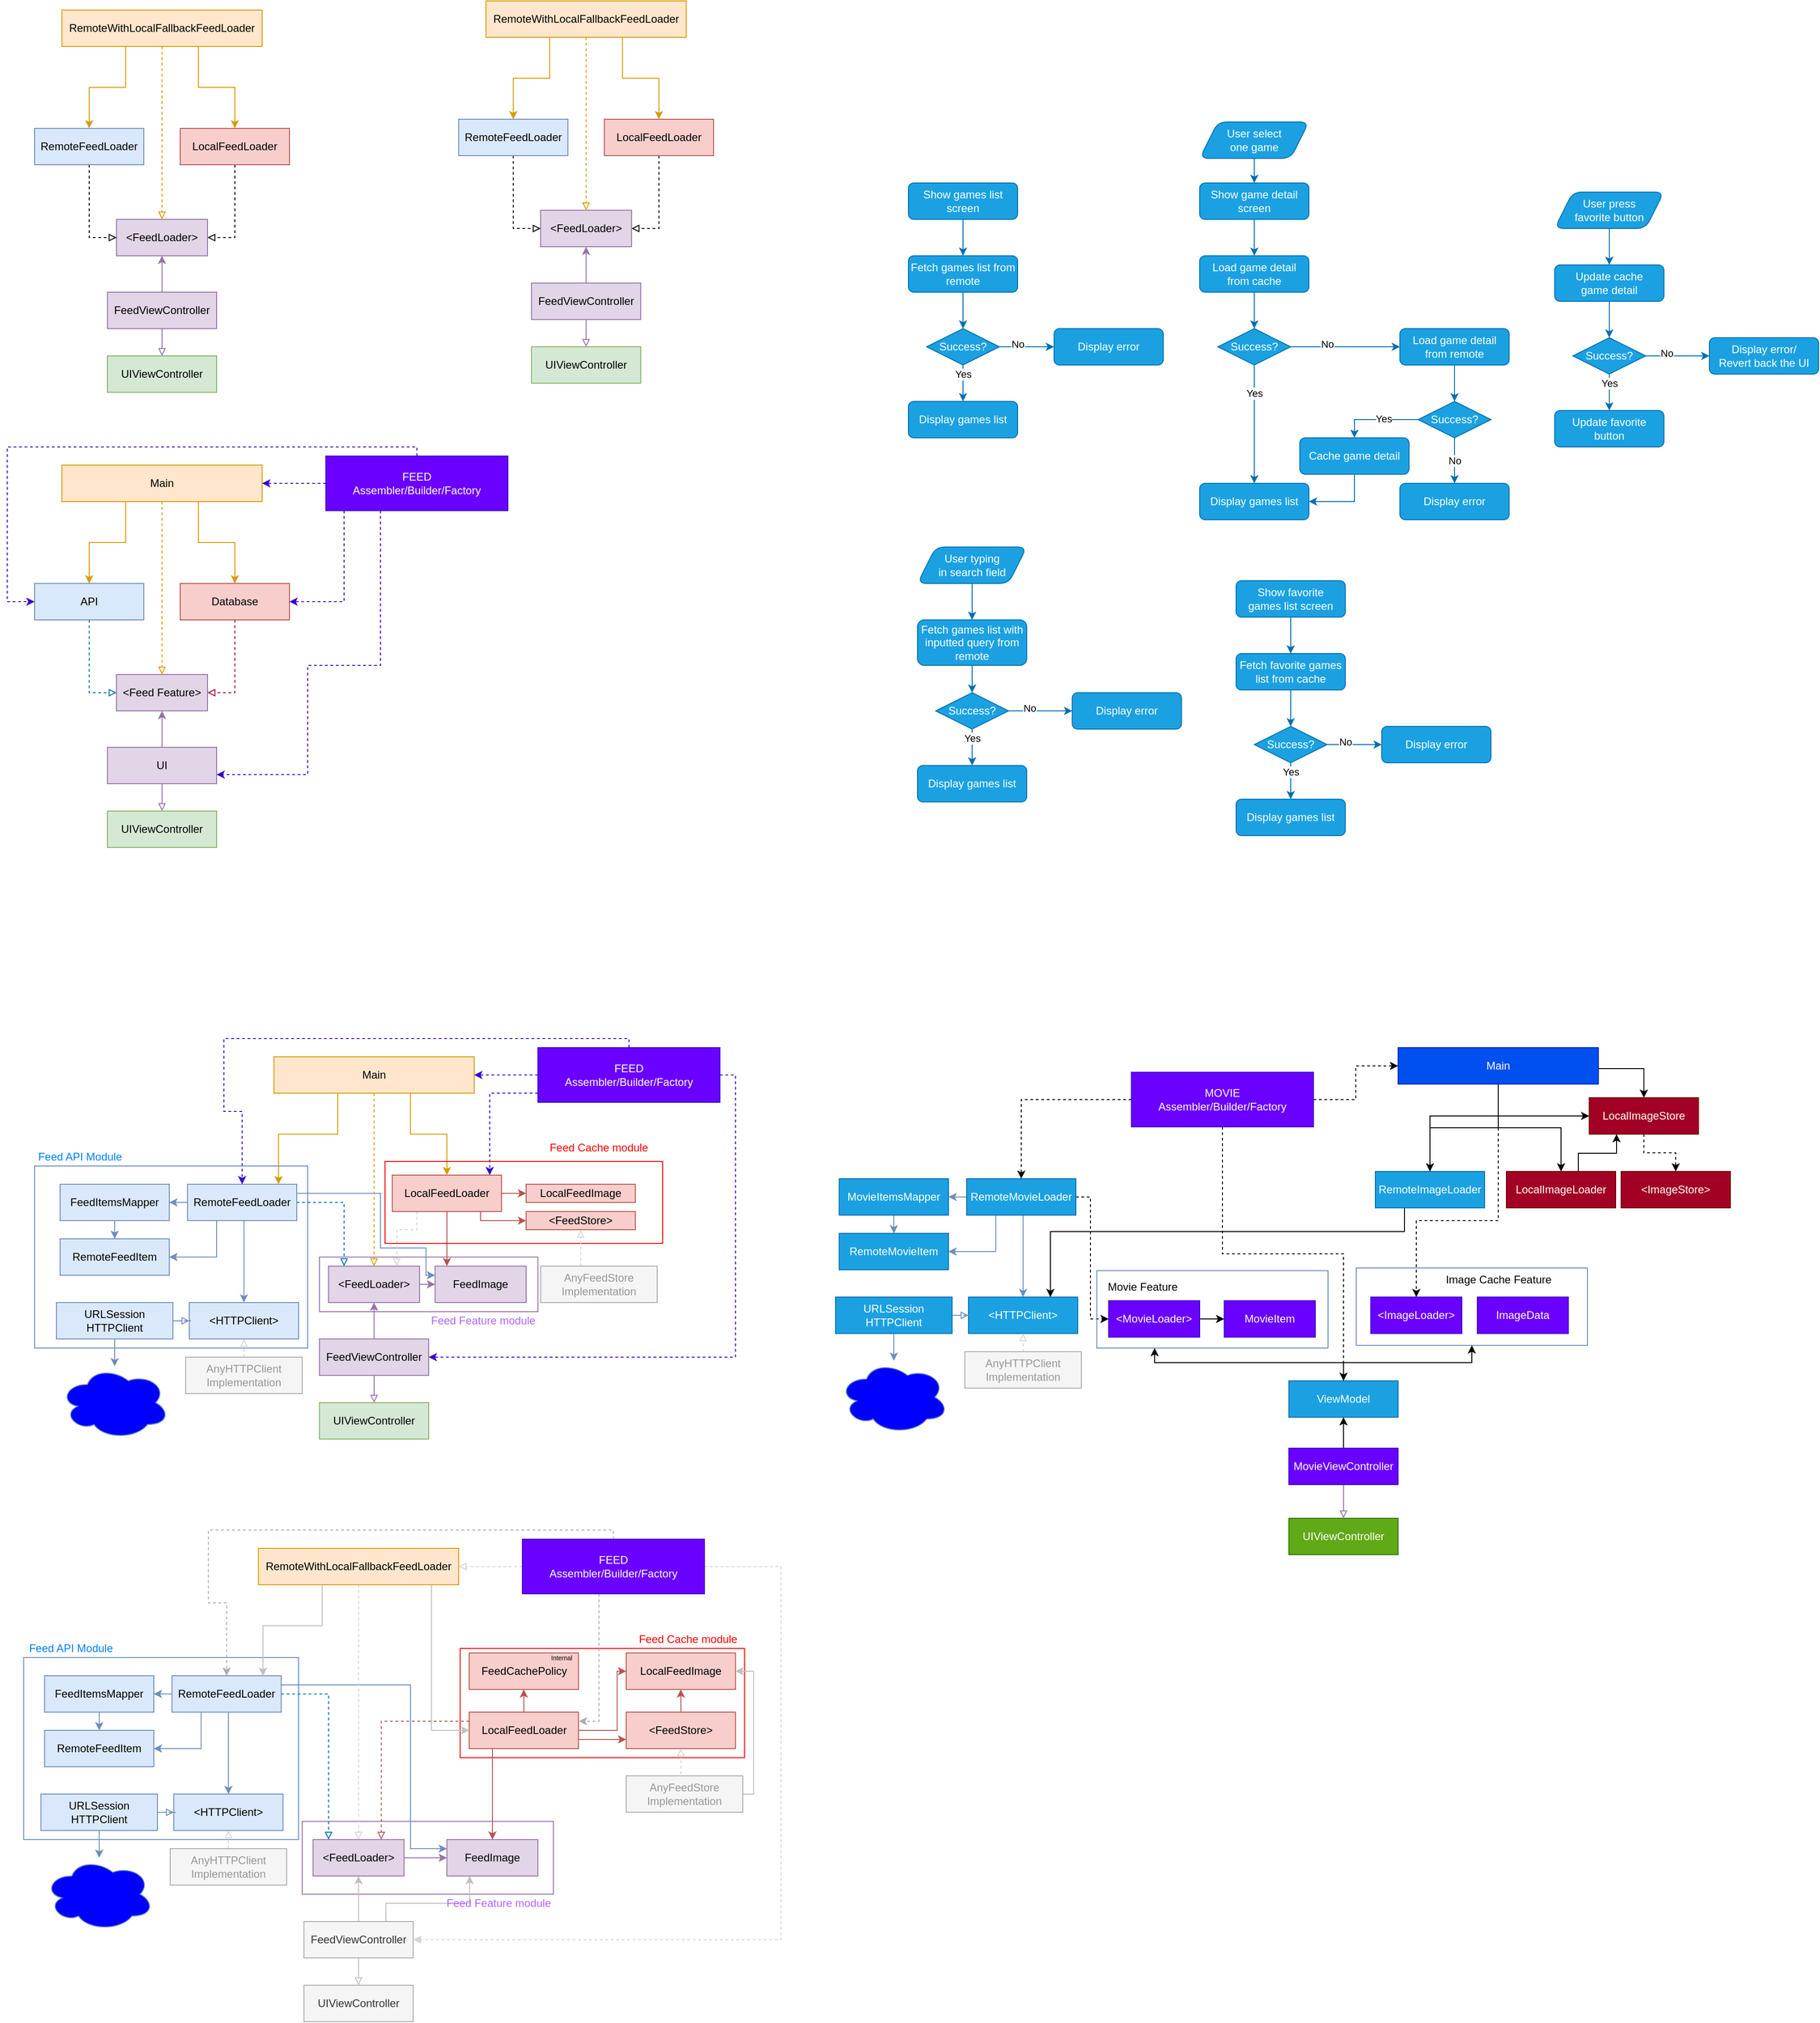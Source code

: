 <mxfile version="21.3.2" type="github">
  <diagram id="p42oD-dZs1eEMd3FKmhi" name="Page-1">
    <mxGraphModel dx="1756" dy="1011" grid="0" gridSize="10" guides="1" tooltips="1" connect="1" arrows="1" fold="1" page="1" pageScale="1" pageWidth="850" pageHeight="1100" math="0" shadow="0">
      <root>
        <mxCell id="0" />
        <mxCell id="1" parent="0" />
        <mxCell id="uOSYkVKz3Ye25T7AAIyX-46" value="" style="rounded=0;whiteSpace=wrap;html=1;fillColor=none;strokeColor=#9673a6;" parent="1" vertex="1">
          <mxGeometry x="334" y="2120" width="276" height="80" as="geometry" />
        </mxCell>
        <mxCell id="uOSYkVKz3Ye25T7AAIyX-34" value="" style="rounded=0;whiteSpace=wrap;html=1;fillColor=none;strokeColor=#6c8ebf;" parent="1" vertex="1">
          <mxGeometry x="28" y="1940" width="302" height="200" as="geometry" />
        </mxCell>
        <mxCell id="uOSYkVKz3Ye25T7AAIyX-37" value="" style="rounded=0;whiteSpace=wrap;html=1;fillColor=none;strokeColor=#FF0000;" parent="1" vertex="1">
          <mxGeometry x="507.5" y="1930" width="312.5" height="120" as="geometry" />
        </mxCell>
        <mxCell id="KmlyCW7bkHcfsmOVIcOK-3" style="edgeStyle=orthogonalEdgeStyle;rounded=0;orthogonalLoop=1;jettySize=auto;html=1;fontColor=#1726FF;endArrow=block;endFill=0;fillColor=#e1d5e7;strokeColor=#9673a6;" parent="1" source="KmlyCW7bkHcfsmOVIcOK-1" target="KmlyCW7bkHcfsmOVIcOK-2" edge="1">
          <mxGeometry relative="1" as="geometry" />
        </mxCell>
        <mxCell id="KmlyCW7bkHcfsmOVIcOK-5" style="edgeStyle=orthogonalEdgeStyle;rounded=0;orthogonalLoop=1;jettySize=auto;html=1;fontColor=#1726FF;endArrow=classic;endFill=1;fillColor=#e1d5e7;strokeColor=#9673a6;" parent="1" source="KmlyCW7bkHcfsmOVIcOK-1" target="KmlyCW7bkHcfsmOVIcOK-4" edge="1">
          <mxGeometry relative="1" as="geometry" />
        </mxCell>
        <mxCell id="KmlyCW7bkHcfsmOVIcOK-1" value="FeedViewController" style="rounded=0;whiteSpace=wrap;html=1;fillColor=#e1d5e7;strokeColor=#9673a6;" parent="1" vertex="1">
          <mxGeometry x="120" y="440" width="120" height="40" as="geometry" />
        </mxCell>
        <mxCell id="KmlyCW7bkHcfsmOVIcOK-2" value="UIViewController" style="rounded=0;whiteSpace=wrap;html=1;fillColor=#d5e8d4;strokeColor=#82b366;" parent="1" vertex="1">
          <mxGeometry x="120" y="510" width="120" height="40" as="geometry" />
        </mxCell>
        <mxCell id="KmlyCW7bkHcfsmOVIcOK-4" value="&amp;lt;FeedLoader&amp;gt;" style="rounded=0;whiteSpace=wrap;html=1;fillColor=#e1d5e7;strokeColor=#9673a6;" parent="1" vertex="1">
          <mxGeometry x="130" y="360" width="100" height="40" as="geometry" />
        </mxCell>
        <mxCell id="KmlyCW7bkHcfsmOVIcOK-7" style="edgeStyle=orthogonalEdgeStyle;rounded=0;orthogonalLoop=1;jettySize=auto;html=1;entryX=0;entryY=0.5;entryDx=0;entryDy=0;fontColor=#1726FF;endArrow=block;endFill=0;dashed=1;" parent="1" source="KmlyCW7bkHcfsmOVIcOK-6" target="KmlyCW7bkHcfsmOVIcOK-4" edge="1">
          <mxGeometry relative="1" as="geometry" />
        </mxCell>
        <mxCell id="KmlyCW7bkHcfsmOVIcOK-6" value="RemoteFeedLoader" style="rounded=0;whiteSpace=wrap;html=1;fillColor=#dae8fc;strokeColor=#6c8ebf;" parent="1" vertex="1">
          <mxGeometry x="40" y="260" width="120" height="40" as="geometry" />
        </mxCell>
        <mxCell id="KmlyCW7bkHcfsmOVIcOK-9" style="edgeStyle=orthogonalEdgeStyle;rounded=0;orthogonalLoop=1;jettySize=auto;html=1;entryX=1;entryY=0.5;entryDx=0;entryDy=0;fontColor=#1726FF;endArrow=block;endFill=0;dashed=1;" parent="1" source="KmlyCW7bkHcfsmOVIcOK-8" target="KmlyCW7bkHcfsmOVIcOK-4" edge="1">
          <mxGeometry relative="1" as="geometry" />
        </mxCell>
        <mxCell id="KmlyCW7bkHcfsmOVIcOK-8" value="LocalFeedLoader" style="rounded=0;whiteSpace=wrap;html=1;fillColor=#f8cecc;strokeColor=#b85450;" parent="1" vertex="1">
          <mxGeometry x="200" y="260" width="120" height="40" as="geometry" />
        </mxCell>
        <mxCell id="KmlyCW7bkHcfsmOVIcOK-12" style="edgeStyle=orthogonalEdgeStyle;rounded=0;orthogonalLoop=1;jettySize=auto;html=1;dashed=1;fontColor=#1726FF;endArrow=block;endFill=0;fillColor=#ffe6cc;strokeColor=#d79b00;" parent="1" source="KmlyCW7bkHcfsmOVIcOK-11" target="KmlyCW7bkHcfsmOVIcOK-4" edge="1">
          <mxGeometry relative="1" as="geometry" />
        </mxCell>
        <mxCell id="KmlyCW7bkHcfsmOVIcOK-13" style="edgeStyle=orthogonalEdgeStyle;rounded=0;orthogonalLoop=1;jettySize=auto;html=1;fontColor=#1726FF;endArrow=classic;endFill=1;strokeColor=#d79b00;fillColor=#ffe6cc;" parent="1" source="KmlyCW7bkHcfsmOVIcOK-11" target="KmlyCW7bkHcfsmOVIcOK-6" edge="1">
          <mxGeometry relative="1" as="geometry">
            <Array as="points">
              <mxPoint x="140" y="215" />
              <mxPoint x="100" y="215" />
            </Array>
          </mxGeometry>
        </mxCell>
        <mxCell id="KmlyCW7bkHcfsmOVIcOK-14" style="edgeStyle=orthogonalEdgeStyle;rounded=0;orthogonalLoop=1;jettySize=auto;html=1;fontColor=#1726FF;endArrow=classic;endFill=1;strokeColor=#d79b00;fillColor=#ffe6cc;" parent="1" source="KmlyCW7bkHcfsmOVIcOK-11" target="KmlyCW7bkHcfsmOVIcOK-8" edge="1">
          <mxGeometry relative="1" as="geometry">
            <Array as="points">
              <mxPoint x="220" y="215" />
              <mxPoint x="260" y="215" />
            </Array>
          </mxGeometry>
        </mxCell>
        <mxCell id="KmlyCW7bkHcfsmOVIcOK-11" value="RemoteWithLocalFallbackFeedLoader" style="rounded=0;whiteSpace=wrap;html=1;fillColor=#ffe6cc;strokeColor=#d79b00;" parent="1" vertex="1">
          <mxGeometry x="70" y="130" width="220" height="40" as="geometry" />
        </mxCell>
        <mxCell id="UHS8fWVABQz516dVmGSH-1" style="edgeStyle=orthogonalEdgeStyle;rounded=0;orthogonalLoop=1;jettySize=auto;html=1;fontColor=#1726FF;endArrow=block;endFill=0;fillColor=#e1d5e7;strokeColor=#9673a6;" parent="1" source="UHS8fWVABQz516dVmGSH-3" target="UHS8fWVABQz516dVmGSH-4" edge="1">
          <mxGeometry relative="1" as="geometry" />
        </mxCell>
        <mxCell id="UHS8fWVABQz516dVmGSH-2" style="edgeStyle=orthogonalEdgeStyle;rounded=0;orthogonalLoop=1;jettySize=auto;html=1;fontColor=#1726FF;endArrow=classic;endFill=1;fillColor=#e1d5e7;strokeColor=#9673a6;" parent="1" source="UHS8fWVABQz516dVmGSH-3" target="UHS8fWVABQz516dVmGSH-5" edge="1">
          <mxGeometry relative="1" as="geometry" />
        </mxCell>
        <mxCell id="UHS8fWVABQz516dVmGSH-3" value="UI" style="rounded=0;whiteSpace=wrap;html=1;fillColor=#e1d5e7;strokeColor=#9673a6;" parent="1" vertex="1">
          <mxGeometry x="120" y="940" width="120" height="40" as="geometry" />
        </mxCell>
        <mxCell id="UHS8fWVABQz516dVmGSH-4" value="UIViewController" style="rounded=0;whiteSpace=wrap;html=1;fillColor=#d5e8d4;strokeColor=#82b366;" parent="1" vertex="1">
          <mxGeometry x="120" y="1010" width="120" height="40" as="geometry" />
        </mxCell>
        <mxCell id="UHS8fWVABQz516dVmGSH-5" value="&amp;lt;Feed Feature&amp;gt;" style="rounded=0;whiteSpace=wrap;html=1;fillColor=#e1d5e7;strokeColor=#9673a6;" parent="1" vertex="1">
          <mxGeometry x="130" y="860" width="100" height="40" as="geometry" />
        </mxCell>
        <mxCell id="UHS8fWVABQz516dVmGSH-6" style="edgeStyle=orthogonalEdgeStyle;rounded=0;orthogonalLoop=1;jettySize=auto;html=1;entryX=0;entryY=0.5;entryDx=0;entryDy=0;fontColor=#1726FF;endArrow=block;endFill=0;dashed=1;fillColor=#1ba1e2;strokeColor=#006EAF;" parent="1" source="UHS8fWVABQz516dVmGSH-7" target="UHS8fWVABQz516dVmGSH-5" edge="1">
          <mxGeometry relative="1" as="geometry" />
        </mxCell>
        <mxCell id="UHS8fWVABQz516dVmGSH-7" value="API" style="rounded=0;whiteSpace=wrap;html=1;fillColor=#dae8fc;strokeColor=#6c8ebf;" parent="1" vertex="1">
          <mxGeometry x="40" y="760" width="120" height="40" as="geometry" />
        </mxCell>
        <mxCell id="UHS8fWVABQz516dVmGSH-8" style="edgeStyle=orthogonalEdgeStyle;rounded=0;orthogonalLoop=1;jettySize=auto;html=1;entryX=1;entryY=0.5;entryDx=0;entryDy=0;fontColor=#1726FF;endArrow=block;endFill=0;dashed=1;fillColor=#d80073;strokeColor=#A50040;" parent="1" source="UHS8fWVABQz516dVmGSH-9" target="UHS8fWVABQz516dVmGSH-5" edge="1">
          <mxGeometry relative="1" as="geometry" />
        </mxCell>
        <mxCell id="UHS8fWVABQz516dVmGSH-9" value="Database" style="rounded=0;whiteSpace=wrap;html=1;fillColor=#f8cecc;strokeColor=#b85450;" parent="1" vertex="1">
          <mxGeometry x="200" y="760" width="120" height="40" as="geometry" />
        </mxCell>
        <mxCell id="UHS8fWVABQz516dVmGSH-10" style="edgeStyle=orthogonalEdgeStyle;rounded=0;orthogonalLoop=1;jettySize=auto;html=1;dashed=1;fontColor=#1726FF;endArrow=block;endFill=0;fillColor=#ffe6cc;strokeColor=#d79b00;" parent="1" source="UHS8fWVABQz516dVmGSH-13" target="UHS8fWVABQz516dVmGSH-5" edge="1">
          <mxGeometry relative="1" as="geometry" />
        </mxCell>
        <mxCell id="UHS8fWVABQz516dVmGSH-11" style="edgeStyle=orthogonalEdgeStyle;rounded=0;orthogonalLoop=1;jettySize=auto;html=1;fontColor=#1726FF;endArrow=classic;endFill=1;strokeColor=#d79b00;fillColor=#ffe6cc;" parent="1" source="UHS8fWVABQz516dVmGSH-13" target="UHS8fWVABQz516dVmGSH-7" edge="1">
          <mxGeometry relative="1" as="geometry">
            <Array as="points">
              <mxPoint x="140" y="715" />
              <mxPoint x="100" y="715" />
            </Array>
          </mxGeometry>
        </mxCell>
        <mxCell id="UHS8fWVABQz516dVmGSH-12" style="edgeStyle=orthogonalEdgeStyle;rounded=0;orthogonalLoop=1;jettySize=auto;html=1;fontColor=#1726FF;endArrow=classic;endFill=1;strokeColor=#d79b00;fillColor=#ffe6cc;" parent="1" source="UHS8fWVABQz516dVmGSH-13" target="UHS8fWVABQz516dVmGSH-9" edge="1">
          <mxGeometry relative="1" as="geometry">
            <Array as="points">
              <mxPoint x="220" y="715" />
              <mxPoint x="260" y="715" />
            </Array>
          </mxGeometry>
        </mxCell>
        <mxCell id="UHS8fWVABQz516dVmGSH-13" value="Main" style="rounded=0;whiteSpace=wrap;html=1;fillColor=#ffe6cc;strokeColor=#d79b00;" parent="1" vertex="1">
          <mxGeometry x="70" y="630" width="220" height="40" as="geometry" />
        </mxCell>
        <mxCell id="UHS8fWVABQz516dVmGSH-28" style="edgeStyle=orthogonalEdgeStyle;rounded=0;orthogonalLoop=1;jettySize=auto;html=1;dashed=1;fillColor=#6a00ff;strokeColor=#3700CC;" parent="1" source="UHS8fWVABQz516dVmGSH-27" target="UHS8fWVABQz516dVmGSH-7" edge="1">
          <mxGeometry relative="1" as="geometry">
            <Array as="points">
              <mxPoint x="460" y="610" />
              <mxPoint x="10" y="610" />
              <mxPoint x="10" y="780" />
            </Array>
          </mxGeometry>
        </mxCell>
        <mxCell id="UHS8fWVABQz516dVmGSH-29" style="edgeStyle=orthogonalEdgeStyle;rounded=0;orthogonalLoop=1;jettySize=auto;html=1;dashed=1;fillColor=#6a00ff;strokeColor=#3700CC;" parent="1" source="UHS8fWVABQz516dVmGSH-27" edge="1">
          <mxGeometry relative="1" as="geometry">
            <mxPoint x="290" y="650" as="targetPoint" />
            <Array as="points">
              <mxPoint x="290" y="650" />
            </Array>
          </mxGeometry>
        </mxCell>
        <mxCell id="UHS8fWVABQz516dVmGSH-30" style="edgeStyle=orthogonalEdgeStyle;rounded=0;orthogonalLoop=1;jettySize=auto;html=1;entryX=1;entryY=0.5;entryDx=0;entryDy=0;dashed=1;fillColor=#6a00ff;strokeColor=#3700CC;" parent="1" source="UHS8fWVABQz516dVmGSH-27" target="UHS8fWVABQz516dVmGSH-9" edge="1">
          <mxGeometry relative="1" as="geometry">
            <Array as="points">
              <mxPoint x="380" y="780" />
            </Array>
          </mxGeometry>
        </mxCell>
        <mxCell id="UHS8fWVABQz516dVmGSH-31" style="edgeStyle=orthogonalEdgeStyle;rounded=0;orthogonalLoop=1;jettySize=auto;html=1;entryX=1;entryY=0.75;entryDx=0;entryDy=0;dashed=1;fillColor=#6a00ff;strokeColor=#3700CC;" parent="1" source="UHS8fWVABQz516dVmGSH-27" target="UHS8fWVABQz516dVmGSH-3" edge="1">
          <mxGeometry relative="1" as="geometry">
            <Array as="points">
              <mxPoint x="420" y="850" />
              <mxPoint x="340" y="850" />
              <mxPoint x="340" y="970" />
            </Array>
          </mxGeometry>
        </mxCell>
        <mxCell id="UHS8fWVABQz516dVmGSH-27" value="FEED&lt;br&gt;Assembler/Builder/Factory" style="rounded=0;whiteSpace=wrap;html=1;fillColor=#6a00ff;strokeColor=#3700CC;fontColor=#ffffff;" parent="1" vertex="1">
          <mxGeometry x="360" y="620" width="200" height="60" as="geometry" />
        </mxCell>
        <mxCell id="RN0qRQM23OqKxAwOWOvE-1" style="edgeStyle=orthogonalEdgeStyle;rounded=0;orthogonalLoop=1;jettySize=auto;html=1;fontColor=#1726FF;endArrow=block;endFill=0;fillColor=#e1d5e7;strokeColor=#9673a6;" parent="1" source="RN0qRQM23OqKxAwOWOvE-3" target="RN0qRQM23OqKxAwOWOvE-4" edge="1">
          <mxGeometry relative="1" as="geometry" />
        </mxCell>
        <mxCell id="RN0qRQM23OqKxAwOWOvE-2" style="edgeStyle=orthogonalEdgeStyle;rounded=0;orthogonalLoop=1;jettySize=auto;html=1;fontColor=#1726FF;endArrow=classic;endFill=1;fillColor=#e1d5e7;strokeColor=#9673a6;" parent="1" source="RN0qRQM23OqKxAwOWOvE-3" target="RN0qRQM23OqKxAwOWOvE-5" edge="1">
          <mxGeometry relative="1" as="geometry" />
        </mxCell>
        <mxCell id="RN0qRQM23OqKxAwOWOvE-3" value="FeedViewController" style="rounded=0;whiteSpace=wrap;html=1;fillColor=#e1d5e7;strokeColor=#9673a6;" parent="1" vertex="1">
          <mxGeometry x="352.95" y="1590" width="120" height="40" as="geometry" />
        </mxCell>
        <mxCell id="RN0qRQM23OqKxAwOWOvE-4" value="UIViewController" style="rounded=0;whiteSpace=wrap;html=1;fillColor=#d5e8d4;strokeColor=#82b366;" parent="1" vertex="1">
          <mxGeometry x="352.95" y="1660" width="120" height="40" as="geometry" />
        </mxCell>
        <mxCell id="om084BK4JAXsh2P9WHg9-24" style="edgeStyle=orthogonalEdgeStyle;rounded=0;orthogonalLoop=1;jettySize=auto;html=1;entryX=0;entryY=0.5;entryDx=0;entryDy=0;labelBackgroundColor=default;fontColor=#1726FF;strokeColor=#9673a6;endFill=1;fillColor=#e1d5e7;" parent="1" source="RN0qRQM23OqKxAwOWOvE-5" target="om084BK4JAXsh2P9WHg9-11" edge="1">
          <mxGeometry relative="1" as="geometry">
            <Array as="points" />
          </mxGeometry>
        </mxCell>
        <mxCell id="RN0qRQM23OqKxAwOWOvE-5" value="&amp;lt;FeedLoader&amp;gt;" style="rounded=0;whiteSpace=wrap;html=1;fillColor=#e1d5e7;strokeColor=#9673a6;" parent="1" vertex="1">
          <mxGeometry x="362.95" y="1510" width="100" height="40" as="geometry" />
        </mxCell>
        <mxCell id="RN0qRQM23OqKxAwOWOvE-6" style="edgeStyle=orthogonalEdgeStyle;rounded=0;orthogonalLoop=1;jettySize=auto;html=1;fontColor=#1726FF;endArrow=block;endFill=0;dashed=1;fillColor=#1ba1e2;strokeColor=#006EAF;exitX=1;exitY=0.5;exitDx=0;exitDy=0;" parent="1" source="RN0qRQM23OqKxAwOWOvE-7" edge="1">
          <mxGeometry relative="1" as="geometry">
            <mxPoint x="380" y="1510" as="targetPoint" />
            <Array as="points">
              <mxPoint x="380" y="1440" />
            </Array>
          </mxGeometry>
        </mxCell>
        <mxCell id="RN0qRQM23OqKxAwOWOvE-25" style="edgeStyle=orthogonalEdgeStyle;rounded=0;orthogonalLoop=1;jettySize=auto;html=1;entryX=0.5;entryY=0;entryDx=0;entryDy=0;fillColor=#dae8fc;strokeColor=#6c8ebf;" parent="1" source="RN0qRQM23OqKxAwOWOvE-7" target="RN0qRQM23OqKxAwOWOvE-20" edge="1">
          <mxGeometry relative="1" as="geometry">
            <Array as="points">
              <mxPoint x="270" y="1480" />
              <mxPoint x="270" y="1480" />
            </Array>
          </mxGeometry>
        </mxCell>
        <mxCell id="RN0qRQM23OqKxAwOWOvE-26" value="" style="edgeStyle=orthogonalEdgeStyle;rounded=0;orthogonalLoop=1;jettySize=auto;html=1;fillColor=#dae8fc;strokeColor=#6c8ebf;" parent="1" source="RN0qRQM23OqKxAwOWOvE-7" target="RN0qRQM23OqKxAwOWOvE-19" edge="1">
          <mxGeometry relative="1" as="geometry" />
        </mxCell>
        <mxCell id="om084BK4JAXsh2P9WHg9-22" style="edgeStyle=orthogonalEdgeStyle;rounded=0;orthogonalLoop=1;jettySize=auto;html=1;labelBackgroundColor=default;fontColor=default;strokeColor=#6c8ebf;entryX=1;entryY=0.5;entryDx=0;entryDy=0;fillColor=#dae8fc;" parent="1" source="RN0qRQM23OqKxAwOWOvE-7" target="om084BK4JAXsh2P9WHg9-17" edge="1">
          <mxGeometry relative="1" as="geometry">
            <mxPoint x="190" y="1510.0" as="targetPoint" />
            <Array as="points">
              <mxPoint x="240" y="1500" />
            </Array>
          </mxGeometry>
        </mxCell>
        <mxCell id="om084BK4JAXsh2P9WHg9-23" style="edgeStyle=orthogonalEdgeStyle;rounded=0;orthogonalLoop=1;jettySize=auto;html=1;entryX=0;entryY=0.25;entryDx=0;entryDy=0;labelBackgroundColor=default;fontColor=default;strokeColor=#6c8ebf;fillColor=#dae8fc;" parent="1" source="RN0qRQM23OqKxAwOWOvE-7" target="om084BK4JAXsh2P9WHg9-11" edge="1">
          <mxGeometry relative="1" as="geometry">
            <Array as="points">
              <mxPoint x="420" y="1430" />
              <mxPoint x="420" y="1490" />
              <mxPoint x="470" y="1490" />
              <mxPoint x="470" y="1520" />
            </Array>
          </mxGeometry>
        </mxCell>
        <mxCell id="RN0qRQM23OqKxAwOWOvE-7" value="RemoteFeedLoader" style="rounded=0;whiteSpace=wrap;html=1;fillColor=#dae8fc;strokeColor=#6c8ebf;" parent="1" vertex="1">
          <mxGeometry x="208" y="1420" width="120" height="40" as="geometry" />
        </mxCell>
        <mxCell id="om084BK4JAXsh2P9WHg9-7" style="edgeStyle=orthogonalEdgeStyle;rounded=0;orthogonalLoop=1;jettySize=auto;html=1;entryX=0;entryY=0.5;entryDx=0;entryDy=0;fontColor=#FF0000;labelBackgroundColor=none;fillColor=#f8cecc;strokeColor=#b85450;" parent="1" source="RN0qRQM23OqKxAwOWOvE-9" target="om084BK4JAXsh2P9WHg9-1" edge="1">
          <mxGeometry relative="1" as="geometry" />
        </mxCell>
        <mxCell id="om084BK4JAXsh2P9WHg9-14" style="edgeStyle=orthogonalEdgeStyle;rounded=0;orthogonalLoop=1;jettySize=auto;html=1;labelBackgroundColor=none;fontColor=#FF0000;strokeColor=#b85450;fillColor=#f8cecc;" parent="1" source="RN0qRQM23OqKxAwOWOvE-9" target="om084BK4JAXsh2P9WHg9-11" edge="1">
          <mxGeometry relative="1" as="geometry">
            <Array as="points">
              <mxPoint x="493" y="1490" />
              <mxPoint x="493" y="1490" />
            </Array>
          </mxGeometry>
        </mxCell>
        <mxCell id="om084BK4JAXsh2P9WHg9-27" style="edgeStyle=orthogonalEdgeStyle;rounded=0;orthogonalLoop=1;jettySize=auto;html=1;entryX=0;entryY=0.5;entryDx=0;entryDy=0;labelBackgroundColor=none;fontColor=#FF0000;strokeColor=#b85450;fillColor=#f8cecc;" parent="1" source="RN0qRQM23OqKxAwOWOvE-9" target="om084BK4JAXsh2P9WHg9-26" edge="1">
          <mxGeometry relative="1" as="geometry">
            <Array as="points">
              <mxPoint x="530" y="1460" />
            </Array>
          </mxGeometry>
        </mxCell>
        <mxCell id="om084BK4JAXsh2P9WHg9-34" style="edgeStyle=orthogonalEdgeStyle;rounded=0;orthogonalLoop=1;jettySize=auto;html=1;labelBackgroundColor=default;fontColor=default;strokeColor=#D4D4D4;entryX=0.75;entryY=0;entryDx=0;entryDy=0;endArrow=block;endFill=0;dashed=1;fillColor=#dae8fc;" parent="1" source="RN0qRQM23OqKxAwOWOvE-9" target="RN0qRQM23OqKxAwOWOvE-5" edge="1">
          <mxGeometry relative="1" as="geometry">
            <mxPoint x="440" y="1480" as="targetPoint" />
            <Array as="points">
              <mxPoint x="460" y="1470" />
              <mxPoint x="438" y="1470" />
            </Array>
          </mxGeometry>
        </mxCell>
        <mxCell id="RN0qRQM23OqKxAwOWOvE-9" value="LocalFeedLoader" style="rounded=0;whiteSpace=wrap;html=1;fillColor=#f8cecc;strokeColor=#b85450;" parent="1" vertex="1">
          <mxGeometry x="432.95" y="1410" width="120" height="40" as="geometry" />
        </mxCell>
        <mxCell id="RN0qRQM23OqKxAwOWOvE-10" style="edgeStyle=orthogonalEdgeStyle;rounded=0;orthogonalLoop=1;jettySize=auto;html=1;dashed=1;fontColor=#1726FF;endArrow=block;endFill=0;fillColor=#ffe6cc;strokeColor=#d79b00;" parent="1" source="RN0qRQM23OqKxAwOWOvE-13" target="RN0qRQM23OqKxAwOWOvE-5" edge="1">
          <mxGeometry relative="1" as="geometry" />
        </mxCell>
        <mxCell id="RN0qRQM23OqKxAwOWOvE-11" style="edgeStyle=orthogonalEdgeStyle;rounded=0;orthogonalLoop=1;jettySize=auto;html=1;fontColor=#1726FF;endArrow=classic;endFill=1;strokeColor=#d79b00;fillColor=#ffe6cc;" parent="1" source="RN0qRQM23OqKxAwOWOvE-13" target="RN0qRQM23OqKxAwOWOvE-7" edge="1">
          <mxGeometry relative="1" as="geometry">
            <Array as="points">
              <mxPoint x="373" y="1365" />
              <mxPoint x="308" y="1365" />
            </Array>
          </mxGeometry>
        </mxCell>
        <mxCell id="RN0qRQM23OqKxAwOWOvE-12" style="edgeStyle=orthogonalEdgeStyle;rounded=0;orthogonalLoop=1;jettySize=auto;html=1;fontColor=#1726FF;endArrow=classic;endFill=1;strokeColor=#d79b00;fillColor=#ffe6cc;" parent="1" source="RN0qRQM23OqKxAwOWOvE-13" target="RN0qRQM23OqKxAwOWOvE-9" edge="1">
          <mxGeometry relative="1" as="geometry">
            <Array as="points">
              <mxPoint x="452.95" y="1365" />
              <mxPoint x="492.95" y="1365" />
            </Array>
          </mxGeometry>
        </mxCell>
        <mxCell id="RN0qRQM23OqKxAwOWOvE-13" value="Main" style="rounded=0;whiteSpace=wrap;html=1;fillColor=#ffe6cc;strokeColor=#d79b00;" parent="1" vertex="1">
          <mxGeometry x="302.95" y="1280" width="220" height="40" as="geometry" />
        </mxCell>
        <mxCell id="RN0qRQM23OqKxAwOWOvE-14" style="edgeStyle=orthogonalEdgeStyle;rounded=0;orthogonalLoop=1;jettySize=auto;html=1;dashed=1;fillColor=#6a00ff;strokeColor=#3700CC;entryX=0.5;entryY=0;entryDx=0;entryDy=0;" parent="1" source="RN0qRQM23OqKxAwOWOvE-18" target="RN0qRQM23OqKxAwOWOvE-7" edge="1">
          <mxGeometry relative="1" as="geometry">
            <Array as="points">
              <mxPoint x="693" y="1260" />
              <mxPoint x="248" y="1260" />
              <mxPoint x="248" y="1340" />
              <mxPoint x="268" y="1340" />
            </Array>
          </mxGeometry>
        </mxCell>
        <mxCell id="RN0qRQM23OqKxAwOWOvE-15" style="edgeStyle=orthogonalEdgeStyle;rounded=0;orthogonalLoop=1;jettySize=auto;html=1;dashed=1;fillColor=#6a00ff;strokeColor=#3700CC;" parent="1" source="RN0qRQM23OqKxAwOWOvE-18" edge="1">
          <mxGeometry relative="1" as="geometry">
            <mxPoint x="522.95" y="1300" as="targetPoint" />
            <Array as="points">
              <mxPoint x="522.95" y="1300" />
            </Array>
          </mxGeometry>
        </mxCell>
        <mxCell id="RN0qRQM23OqKxAwOWOvE-16" style="edgeStyle=orthogonalEdgeStyle;rounded=0;orthogonalLoop=1;jettySize=auto;html=1;dashed=1;fillColor=#6a00ff;strokeColor=#3700CC;" parent="1" source="RN0qRQM23OqKxAwOWOvE-18" edge="1">
          <mxGeometry relative="1" as="geometry">
            <Array as="points">
              <mxPoint x="540" y="1320" />
            </Array>
            <mxPoint x="540" y="1410" as="targetPoint" />
          </mxGeometry>
        </mxCell>
        <mxCell id="RN0qRQM23OqKxAwOWOvE-17" style="edgeStyle=orthogonalEdgeStyle;rounded=0;orthogonalLoop=1;jettySize=auto;html=1;dashed=1;fillColor=#6a00ff;strokeColor=#3700CC;" parent="1" source="RN0qRQM23OqKxAwOWOvE-18" edge="1">
          <mxGeometry relative="1" as="geometry">
            <Array as="points">
              <mxPoint x="810" y="1300" />
              <mxPoint x="810" y="1610" />
              <mxPoint x="473" y="1610" />
            </Array>
            <mxPoint x="473" y="1610" as="targetPoint" />
          </mxGeometry>
        </mxCell>
        <mxCell id="RN0qRQM23OqKxAwOWOvE-18" value="FEED&lt;br&gt;Assembler/Builder/Factory" style="rounded=0;whiteSpace=wrap;html=1;fillColor=#6a00ff;strokeColor=#3700CC;fontColor=#ffffff;" parent="1" vertex="1">
          <mxGeometry x="592.95" y="1270" width="200" height="60" as="geometry" />
        </mxCell>
        <mxCell id="om084BK4JAXsh2P9WHg9-21" value="" style="edgeStyle=orthogonalEdgeStyle;rounded=0;orthogonalLoop=1;jettySize=auto;html=1;labelBackgroundColor=default;fontColor=default;strokeColor=#6c8ebf;fillColor=#dae8fc;" parent="1" source="RN0qRQM23OqKxAwOWOvE-19" target="om084BK4JAXsh2P9WHg9-17" edge="1">
          <mxGeometry relative="1" as="geometry" />
        </mxCell>
        <mxCell id="RN0qRQM23OqKxAwOWOvE-19" value="FeedItemsMapper" style="rounded=0;whiteSpace=wrap;html=1;fillColor=#dae8fc;strokeColor=#6c8ebf;" parent="1" vertex="1">
          <mxGeometry x="68" y="1420" width="120" height="40" as="geometry" />
        </mxCell>
        <mxCell id="RN0qRQM23OqKxAwOWOvE-20" value="&amp;lt;HTTPClient&amp;gt;" style="rounded=0;whiteSpace=wrap;html=1;fillColor=#dae8fc;strokeColor=#6c8ebf;" parent="1" vertex="1">
          <mxGeometry x="210" y="1550" width="120" height="40" as="geometry" />
        </mxCell>
        <mxCell id="RN0qRQM23OqKxAwOWOvE-23" value="" style="edgeStyle=orthogonalEdgeStyle;rounded=0;orthogonalLoop=1;jettySize=auto;html=1;fillColor=#dae8fc;strokeColor=#6c8ebf;" parent="1" source="RN0qRQM23OqKxAwOWOvE-21" target="RN0qRQM23OqKxAwOWOvE-22" edge="1">
          <mxGeometry relative="1" as="geometry" />
        </mxCell>
        <mxCell id="RN0qRQM23OqKxAwOWOvE-24" value="" style="edgeStyle=orthogonalEdgeStyle;rounded=0;orthogonalLoop=1;jettySize=auto;html=1;endArrow=block;endFill=0;dashed=1;fillColor=#dae8fc;strokeColor=#6c8ebf;" parent="1" source="RN0qRQM23OqKxAwOWOvE-21" target="RN0qRQM23OqKxAwOWOvE-20" edge="1">
          <mxGeometry relative="1" as="geometry" />
        </mxCell>
        <mxCell id="RN0qRQM23OqKxAwOWOvE-21" value="URLSession&lt;br&gt;HTTPClient" style="rounded=0;whiteSpace=wrap;html=1;fillColor=#dae8fc;strokeColor=#6c8ebf;" parent="1" vertex="1">
          <mxGeometry x="64" y="1550" width="128" height="40" as="geometry" />
        </mxCell>
        <mxCell id="RN0qRQM23OqKxAwOWOvE-22" value="" style="ellipse;shape=cloud;whiteSpace=wrap;html=1;fillColor=#0000FF;strokeColor=#6c8ebf;" parent="1" vertex="1">
          <mxGeometry x="68" y="1620" width="120" height="80" as="geometry" />
        </mxCell>
        <mxCell id="RN0qRQM23OqKxAwOWOvE-28" value="" style="rounded=0;whiteSpace=wrap;html=1;fillColor=none;strokeColor=#6c8ebf;" parent="1" vertex="1">
          <mxGeometry x="40" y="1400" width="300" height="200" as="geometry" />
        </mxCell>
        <mxCell id="RN0qRQM23OqKxAwOWOvE-29" value="Feed API Module" style="text;html=1;strokeColor=none;fillColor=none;align=center;verticalAlign=middle;whiteSpace=wrap;rounded=0;fontColor=#007FFF;" parent="1" vertex="1">
          <mxGeometry x="40" y="1380" width="100" height="20" as="geometry" />
        </mxCell>
        <mxCell id="om084BK4JAXsh2P9WHg9-1" value="LocalFeedImage" style="rounded=0;whiteSpace=wrap;html=1;fillColor=#f8cecc;strokeColor=#b85450;" parent="1" vertex="1">
          <mxGeometry x="580" y="1420" width="120" height="20" as="geometry" />
        </mxCell>
        <mxCell id="om084BK4JAXsh2P9WHg9-2" value="" style="rounded=0;whiteSpace=wrap;html=1;fillColor=none;strokeColor=#FF0000;" parent="1" vertex="1">
          <mxGeometry x="425" y="1395" width="305" height="90" as="geometry" />
        </mxCell>
        <mxCell id="om084BK4JAXsh2P9WHg9-5" value="Feed Cache module" style="text;html=1;strokeColor=none;fillColor=none;align=center;verticalAlign=middle;whiteSpace=wrap;rounded=0;fontColor=#FF0000;" parent="1" vertex="1">
          <mxGeometry x="600" y="1370" width="120" height="20" as="geometry" />
        </mxCell>
        <mxCell id="om084BK4JAXsh2P9WHg9-8" value="" style="edgeStyle=orthogonalEdgeStyle;rounded=0;orthogonalLoop=1;jettySize=auto;html=1;endArrow=block;endFill=0;dashed=1;fillColor=#dae8fc;strokeColor=#D4D4D4;exitX=0.5;exitY=0;exitDx=0;exitDy=0;entryX=0.5;entryY=1;entryDx=0;entryDy=0;" parent="1" source="om084BK4JAXsh2P9WHg9-9" target="RN0qRQM23OqKxAwOWOvE-20" edge="1">
          <mxGeometry relative="1" as="geometry">
            <mxPoint x="8" y="1510" as="targetPoint" />
            <Array as="points" />
          </mxGeometry>
        </mxCell>
        <mxCell id="om084BK4JAXsh2P9WHg9-9" value="&lt;font color=&quot;#969696&quot;&gt;AnyHTTPClient&lt;br&gt;Implementation&lt;br&gt;&lt;/font&gt;" style="rounded=0;whiteSpace=wrap;html=1;fillColor=#F5F5F5;strokeColor=#ABABAB;fontColor=#333333;" parent="1" vertex="1">
          <mxGeometry x="206" y="1610" width="128" height="40" as="geometry" />
        </mxCell>
        <mxCell id="om084BK4JAXsh2P9WHg9-11" value="FeedImage" style="rounded=0;whiteSpace=wrap;html=1;fillColor=#e1d5e7;strokeColor=#9673a6;" parent="1" vertex="1">
          <mxGeometry x="480" y="1510" width="100" height="40" as="geometry" />
        </mxCell>
        <mxCell id="om084BK4JAXsh2P9WHg9-17" value="RemoteFeedItem" style="rounded=0;whiteSpace=wrap;html=1;fillColor=#dae8fc;strokeColor=#6c8ebf;" parent="1" vertex="1">
          <mxGeometry x="68" y="1480" width="120" height="40" as="geometry" />
        </mxCell>
        <mxCell id="om084BK4JAXsh2P9WHg9-26" value="&amp;lt;FeedStore&amp;gt;" style="rounded=0;whiteSpace=wrap;html=1;fillColor=#f8cecc;strokeColor=#b85450;" parent="1" vertex="1">
          <mxGeometry x="580" y="1450" width="120" height="20" as="geometry" />
        </mxCell>
        <mxCell id="om084BK4JAXsh2P9WHg9-29" value="" style="edgeStyle=orthogonalEdgeStyle;rounded=0;orthogonalLoop=1;jettySize=auto;html=1;endArrow=block;endFill=0;dashed=1;fillColor=#dae8fc;strokeColor=#D4D4D4;exitX=0.379;exitY=0.034;exitDx=0;exitDy=0;entryX=0.5;entryY=1;entryDx=0;entryDy=0;exitPerimeter=0;" parent="1" source="om084BK4JAXsh2P9WHg9-30" target="om084BK4JAXsh2P9WHg9-26" edge="1">
          <mxGeometry relative="1" as="geometry">
            <mxPoint x="656" y="1490" as="targetPoint" />
            <Array as="points">
              <mxPoint x="641" y="1510" />
              <mxPoint x="640" y="1510" />
            </Array>
          </mxGeometry>
        </mxCell>
        <mxCell id="om084BK4JAXsh2P9WHg9-30" value="&lt;font color=&quot;#969696&quot;&gt;AnyFeedStore&lt;br&gt;Implementation&lt;br&gt;&lt;/font&gt;" style="rounded=0;whiteSpace=wrap;html=1;fillColor=#F5F5F5;strokeColor=#ABABAB;fontColor=#333333;" parent="1" vertex="1">
          <mxGeometry x="596" y="1510" width="128" height="40" as="geometry" />
        </mxCell>
        <mxCell id="om084BK4JAXsh2P9WHg9-32" value="" style="rounded=0;whiteSpace=wrap;html=1;fillColor=none;strokeColor=#9673a6;" parent="1" vertex="1">
          <mxGeometry x="352.95" y="1500" width="240" height="60" as="geometry" />
        </mxCell>
        <mxCell id="om084BK4JAXsh2P9WHg9-33" value="&lt;font color=&quot;#b266ff&quot;&gt;Feed Feature module&lt;/font&gt;" style="text;html=1;strokeColor=none;fillColor=none;align=center;verticalAlign=middle;whiteSpace=wrap;rounded=0;fontColor=#FF0000;" parent="1" vertex="1">
          <mxGeometry x="472.95" y="1560" width="120" height="20" as="geometry" />
        </mxCell>
        <mxCell id="uOSYkVKz3Ye25T7AAIyX-1" style="edgeStyle=orthogonalEdgeStyle;rounded=0;orthogonalLoop=1;jettySize=auto;html=1;fontColor=#1726FF;endArrow=block;endFill=0;fillColor=#e1d5e7;strokeColor=#BFBFBF;" parent="1" source="uOSYkVKz3Ye25T7AAIyX-3" target="uOSYkVKz3Ye25T7AAIyX-4" edge="1">
          <mxGeometry relative="1" as="geometry" />
        </mxCell>
        <mxCell id="uOSYkVKz3Ye25T7AAIyX-2" style="edgeStyle=orthogonalEdgeStyle;rounded=0;orthogonalLoop=1;jettySize=auto;html=1;fontColor=#1726FF;endArrow=classic;endFill=1;fillColor=#e1d5e7;strokeColor=#BFBFBF;" parent="1" source="uOSYkVKz3Ye25T7AAIyX-3" target="uOSYkVKz3Ye25T7AAIyX-6" edge="1">
          <mxGeometry relative="1" as="geometry" />
        </mxCell>
        <mxCell id="uOSYkVKz3Ye25T7AAIyX-64" style="edgeStyle=orthogonalEdgeStyle;rounded=0;orthogonalLoop=1;jettySize=auto;html=1;entryX=0.25;entryY=1;entryDx=0;entryDy=0;fontSize=7;strokeColor=#BFBFBF;exitX=0.75;exitY=0;exitDx=0;exitDy=0;" parent="1" source="uOSYkVKz3Ye25T7AAIyX-3" target="uOSYkVKz3Ye25T7AAIyX-41" edge="1">
          <mxGeometry relative="1" as="geometry">
            <Array as="points">
              <mxPoint x="426" y="2210" />
              <mxPoint x="518" y="2210" />
            </Array>
          </mxGeometry>
        </mxCell>
        <mxCell id="uOSYkVKz3Ye25T7AAIyX-3" value="FeedViewController" style="rounded=0;whiteSpace=wrap;html=1;fillColor=#F5F5F5;strokeColor=#ABABAB;fontColor=#333333;" parent="1" vertex="1">
          <mxGeometry x="335.9" y="2230" width="120" height="40" as="geometry" />
        </mxCell>
        <mxCell id="uOSYkVKz3Ye25T7AAIyX-4" value="UIViewController" style="rounded=0;whiteSpace=wrap;html=1;fillColor=#F5F5F5;strokeColor=#ABABAB;fontColor=#333333;" parent="1" vertex="1">
          <mxGeometry x="335.9" y="2300" width="120" height="40" as="geometry" />
        </mxCell>
        <mxCell id="uOSYkVKz3Ye25T7AAIyX-5" style="edgeStyle=orthogonalEdgeStyle;rounded=0;orthogonalLoop=1;jettySize=auto;html=1;entryX=0;entryY=0.5;entryDx=0;entryDy=0;labelBackgroundColor=default;fontColor=#1726FF;strokeColor=#9673a6;endFill=1;fillColor=#e1d5e7;" parent="1" source="uOSYkVKz3Ye25T7AAIyX-6" target="uOSYkVKz3Ye25T7AAIyX-41" edge="1">
          <mxGeometry relative="1" as="geometry">
            <Array as="points" />
          </mxGeometry>
        </mxCell>
        <mxCell id="uOSYkVKz3Ye25T7AAIyX-6" value="&amp;lt;FeedLoader&amp;gt;" style="rounded=0;whiteSpace=wrap;html=1;fillColor=#e1d5e7;strokeColor=#9673a6;" parent="1" vertex="1">
          <mxGeometry x="345.9" y="2140" width="100" height="40" as="geometry" />
        </mxCell>
        <mxCell id="uOSYkVKz3Ye25T7AAIyX-7" style="edgeStyle=orthogonalEdgeStyle;rounded=0;orthogonalLoop=1;jettySize=auto;html=1;fontColor=#1726FF;endArrow=block;endFill=0;dashed=1;fillColor=#1ba1e2;strokeColor=#006EAF;exitX=1;exitY=0.5;exitDx=0;exitDy=0;" parent="1" source="uOSYkVKz3Ye25T7AAIyX-12" target="uOSYkVKz3Ye25T7AAIyX-6" edge="1">
          <mxGeometry relative="1" as="geometry">
            <mxPoint x="362.95" y="2050" as="targetPoint" />
            <Array as="points">
              <mxPoint x="363" y="1980" />
            </Array>
          </mxGeometry>
        </mxCell>
        <mxCell id="uOSYkVKz3Ye25T7AAIyX-8" style="edgeStyle=orthogonalEdgeStyle;rounded=0;orthogonalLoop=1;jettySize=auto;html=1;entryX=0.5;entryY=0;entryDx=0;entryDy=0;fillColor=#dae8fc;strokeColor=#6c8ebf;" parent="1" source="uOSYkVKz3Ye25T7AAIyX-12" target="uOSYkVKz3Ye25T7AAIyX-29" edge="1">
          <mxGeometry relative="1" as="geometry">
            <Array as="points">
              <mxPoint x="252.95" y="2020" />
              <mxPoint x="252.95" y="2020" />
            </Array>
          </mxGeometry>
        </mxCell>
        <mxCell id="uOSYkVKz3Ye25T7AAIyX-9" value="" style="edgeStyle=orthogonalEdgeStyle;rounded=0;orthogonalLoop=1;jettySize=auto;html=1;fillColor=#dae8fc;strokeColor=#6c8ebf;" parent="1" source="uOSYkVKz3Ye25T7AAIyX-12" target="uOSYkVKz3Ye25T7AAIyX-28" edge="1">
          <mxGeometry relative="1" as="geometry" />
        </mxCell>
        <mxCell id="uOSYkVKz3Ye25T7AAIyX-10" style="edgeStyle=orthogonalEdgeStyle;rounded=0;orthogonalLoop=1;jettySize=auto;html=1;labelBackgroundColor=default;fontColor=default;strokeColor=#6c8ebf;entryX=1;entryY=0.5;entryDx=0;entryDy=0;fillColor=#dae8fc;" parent="1" source="uOSYkVKz3Ye25T7AAIyX-12" target="uOSYkVKz3Ye25T7AAIyX-42" edge="1">
          <mxGeometry relative="1" as="geometry">
            <mxPoint x="172.95" y="2050" as="targetPoint" />
            <Array as="points">
              <mxPoint x="222.95" y="2040" />
            </Array>
          </mxGeometry>
        </mxCell>
        <mxCell id="uOSYkVKz3Ye25T7AAIyX-11" style="edgeStyle=orthogonalEdgeStyle;rounded=0;orthogonalLoop=1;jettySize=auto;html=1;entryX=0;entryY=0.25;entryDx=0;entryDy=0;labelBackgroundColor=default;fontColor=default;strokeColor=#6c8ebf;fillColor=#dae8fc;" parent="1" source="uOSYkVKz3Ye25T7AAIyX-12" target="uOSYkVKz3Ye25T7AAIyX-41" edge="1">
          <mxGeometry relative="1" as="geometry">
            <Array as="points">
              <mxPoint x="453" y="1970" />
              <mxPoint x="453" y="2150" />
            </Array>
          </mxGeometry>
        </mxCell>
        <mxCell id="uOSYkVKz3Ye25T7AAIyX-12" value="RemoteFeedLoader" style="rounded=0;whiteSpace=wrap;html=1;fillColor=#dae8fc;strokeColor=#6c8ebf;" parent="1" vertex="1">
          <mxGeometry x="190.95" y="1960" width="120" height="40" as="geometry" />
        </mxCell>
        <mxCell id="uOSYkVKz3Ye25T7AAIyX-13" style="edgeStyle=orthogonalEdgeStyle;rounded=0;orthogonalLoop=1;jettySize=auto;html=1;fontColor=#FF0000;labelBackgroundColor=none;fillColor=#f8cecc;strokeColor=#b85450;" parent="1" source="uOSYkVKz3Ye25T7AAIyX-17" target="uOSYkVKz3Ye25T7AAIyX-36" edge="1">
          <mxGeometry relative="1" as="geometry">
            <mxPoint x="680" y="1980" as="targetPoint" />
            <Array as="points">
              <mxPoint x="680" y="2020" />
              <mxPoint x="680" y="1955" />
            </Array>
          </mxGeometry>
        </mxCell>
        <mxCell id="uOSYkVKz3Ye25T7AAIyX-16" style="edgeStyle=orthogonalEdgeStyle;rounded=0;orthogonalLoop=1;jettySize=auto;html=1;labelBackgroundColor=default;fontColor=default;strokeColor=#b85450;entryX=0.75;entryY=0;entryDx=0;entryDy=0;endArrow=block;endFill=0;dashed=1;fillColor=#f8cecc;" parent="1" source="uOSYkVKz3Ye25T7AAIyX-17" target="uOSYkVKz3Ye25T7AAIyX-6" edge="1">
          <mxGeometry relative="1" as="geometry">
            <mxPoint x="422.95" y="2020" as="targetPoint" />
            <Array as="points">
              <mxPoint x="442.95" y="2010" />
              <mxPoint x="420.95" y="2010" />
            </Array>
          </mxGeometry>
        </mxCell>
        <mxCell id="uOSYkVKz3Ye25T7AAIyX-51" style="edgeStyle=orthogonalEdgeStyle;rounded=0;orthogonalLoop=1;jettySize=auto;html=1;labelBackgroundColor=none;strokeColor=#b85450;fontColor=#FF0000;fillColor=#f8cecc;" parent="1" source="uOSYkVKz3Ye25T7AAIyX-17" target="uOSYkVKz3Ye25T7AAIyX-43" edge="1">
          <mxGeometry relative="1" as="geometry">
            <Array as="points">
              <mxPoint x="660" y="2030" />
              <mxPoint x="660" y="2030" />
            </Array>
          </mxGeometry>
        </mxCell>
        <mxCell id="uOSYkVKz3Ye25T7AAIyX-57" style="edgeStyle=orthogonalEdgeStyle;rounded=0;orthogonalLoop=1;jettySize=auto;html=1;fontSize=11;labelBackgroundColor=none;strokeColor=#b85450;fontColor=#FF0000;fillColor=#f8cecc;" parent="1" source="uOSYkVKz3Ye25T7AAIyX-17" target="uOSYkVKz3Ye25T7AAIyX-55" edge="1">
          <mxGeometry relative="1" as="geometry" />
        </mxCell>
        <mxCell id="uOSYkVKz3Ye25T7AAIyX-66" style="edgeStyle=orthogonalEdgeStyle;rounded=0;orthogonalLoop=1;jettySize=auto;html=1;fontSize=11;strokeColor=#b85450;labelBackgroundColor=none;fontColor=#FF0000;fillColor=#f8cecc;" parent="1" source="uOSYkVKz3Ye25T7AAIyX-17" target="uOSYkVKz3Ye25T7AAIyX-41" edge="1">
          <mxGeometry relative="1" as="geometry">
            <Array as="points">
              <mxPoint x="543" y="2070" />
              <mxPoint x="543" y="2070" />
            </Array>
          </mxGeometry>
        </mxCell>
        <mxCell id="uOSYkVKz3Ye25T7AAIyX-17" value="LocalFeedLoader" style="rounded=0;whiteSpace=wrap;html=1;fillColor=#f8cecc;strokeColor=#b85450;" parent="1" vertex="1">
          <mxGeometry x="517.5" y="2000" width="120" height="40" as="geometry" />
        </mxCell>
        <mxCell id="uOSYkVKz3Ye25T7AAIyX-18" style="edgeStyle=orthogonalEdgeStyle;rounded=0;orthogonalLoop=1;jettySize=auto;html=1;dashed=1;fontColor=default;endArrow=block;endFill=0;fillColor=#dae8fc;strokeColor=#D4D4D4;" parent="1" source="uOSYkVKz3Ye25T7AAIyX-21" target="uOSYkVKz3Ye25T7AAIyX-6" edge="1">
          <mxGeometry relative="1" as="geometry" />
        </mxCell>
        <mxCell id="uOSYkVKz3Ye25T7AAIyX-19" style="edgeStyle=orthogonalEdgeStyle;rounded=0;orthogonalLoop=1;jettySize=auto;html=1;fontColor=#1726FF;endArrow=classic;endFill=1;strokeColor=#BFBFBF;fillColor=#f5f5f5;" parent="1" source="uOSYkVKz3Ye25T7AAIyX-21" target="uOSYkVKz3Ye25T7AAIyX-12" edge="1">
          <mxGeometry relative="1" as="geometry">
            <Array as="points">
              <mxPoint x="355.95" y="1905" />
              <mxPoint x="290.95" y="1905" />
            </Array>
          </mxGeometry>
        </mxCell>
        <mxCell id="uOSYkVKz3Ye25T7AAIyX-20" style="edgeStyle=orthogonalEdgeStyle;rounded=0;orthogonalLoop=1;jettySize=auto;html=1;fontColor=#1726FF;endArrow=classic;endFill=1;strokeColor=#BFBFBF;fillColor=#f5f5f5;" parent="1" source="uOSYkVKz3Ye25T7AAIyX-21" target="uOSYkVKz3Ye25T7AAIyX-17" edge="1">
          <mxGeometry relative="1" as="geometry">
            <Array as="points">
              <mxPoint x="476" y="2020" />
            </Array>
          </mxGeometry>
        </mxCell>
        <mxCell id="uOSYkVKz3Ye25T7AAIyX-21" value="RemoteWithLocalFallbackFeedLoader" style="rounded=0;whiteSpace=wrap;html=1;fillColor=#ffe6cc;strokeColor=#d79b00;" parent="1" vertex="1">
          <mxGeometry x="285.9" y="1820" width="220" height="40" as="geometry" />
        </mxCell>
        <mxCell id="uOSYkVKz3Ye25T7AAIyX-22" style="edgeStyle=orthogonalEdgeStyle;rounded=0;orthogonalLoop=1;jettySize=auto;html=1;dashed=1;fillColor=#F5F5F5;strokeColor=#ABABAB;entryX=0.5;entryY=0;entryDx=0;entryDy=0;fontSize=12;fontColor=#333333;" parent="1" source="uOSYkVKz3Ye25T7AAIyX-26" target="uOSYkVKz3Ye25T7AAIyX-12" edge="1">
          <mxGeometry relative="1" as="geometry">
            <Array as="points">
              <mxPoint x="675.95" y="1800" />
              <mxPoint x="230.95" y="1800" />
              <mxPoint x="230.95" y="1880" />
              <mxPoint x="250.95" y="1880" />
            </Array>
          </mxGeometry>
        </mxCell>
        <mxCell id="uOSYkVKz3Ye25T7AAIyX-23" style="edgeStyle=orthogonalEdgeStyle;rounded=0;orthogonalLoop=1;jettySize=auto;html=1;dashed=1;fillColor=#dae8fc;strokeColor=#D4D4D4;endArrow=block;endFill=0;" parent="1" source="uOSYkVKz3Ye25T7AAIyX-26" edge="1">
          <mxGeometry relative="1" as="geometry">
            <mxPoint x="505.9" y="1840" as="targetPoint" />
            <Array as="points">
              <mxPoint x="505.9" y="1840" />
            </Array>
          </mxGeometry>
        </mxCell>
        <mxCell id="uOSYkVKz3Ye25T7AAIyX-24" style="edgeStyle=orthogonalEdgeStyle;rounded=0;orthogonalLoop=1;jettySize=auto;html=1;dashed=1;fillColor=#F5F5F5;strokeColor=#ABABAB;fontSize=12;fontColor=#333333;" parent="1" source="uOSYkVKz3Ye25T7AAIyX-26" edge="1">
          <mxGeometry relative="1" as="geometry">
            <Array as="points">
              <mxPoint x="660" y="2010" />
            </Array>
            <mxPoint x="638" y="2010" as="targetPoint" />
          </mxGeometry>
        </mxCell>
        <mxCell id="uOSYkVKz3Ye25T7AAIyX-25" style="edgeStyle=orthogonalEdgeStyle;rounded=0;orthogonalLoop=1;jettySize=auto;html=1;dashed=1;fillColor=#dae8fc;strokeColor=#D4D4D4;entryX=1;entryY=0.5;entryDx=0;entryDy=0;endArrow=block;endFill=1;" parent="1" source="uOSYkVKz3Ye25T7AAIyX-26" target="uOSYkVKz3Ye25T7AAIyX-3" edge="1">
          <mxGeometry relative="1" as="geometry">
            <Array as="points">
              <mxPoint x="860" y="1840" />
              <mxPoint x="860" y="2250" />
            </Array>
            <mxPoint x="455.95" y="2150" as="targetPoint" />
          </mxGeometry>
        </mxCell>
        <mxCell id="uOSYkVKz3Ye25T7AAIyX-26" value="FEED&lt;br&gt;Assembler/Builder/Factory" style="rounded=0;whiteSpace=wrap;html=1;fillColor=#6a00ff;strokeColor=#3700CC;fontColor=#ffffff;" parent="1" vertex="1">
          <mxGeometry x="575.9" y="1810" width="200" height="60" as="geometry" />
        </mxCell>
        <mxCell id="uOSYkVKz3Ye25T7AAIyX-27" value="" style="edgeStyle=orthogonalEdgeStyle;rounded=0;orthogonalLoop=1;jettySize=auto;html=1;labelBackgroundColor=default;fontColor=default;strokeColor=#6c8ebf;fillColor=#dae8fc;" parent="1" source="uOSYkVKz3Ye25T7AAIyX-28" target="uOSYkVKz3Ye25T7AAIyX-42" edge="1">
          <mxGeometry relative="1" as="geometry" />
        </mxCell>
        <mxCell id="uOSYkVKz3Ye25T7AAIyX-28" value="FeedItemsMapper" style="rounded=0;whiteSpace=wrap;html=1;fillColor=#dae8fc;strokeColor=#6c8ebf;" parent="1" vertex="1">
          <mxGeometry x="50.95" y="1960" width="120" height="40" as="geometry" />
        </mxCell>
        <mxCell id="uOSYkVKz3Ye25T7AAIyX-29" value="&amp;lt;HTTPClient&amp;gt;" style="rounded=0;whiteSpace=wrap;html=1;fillColor=#dae8fc;strokeColor=#6c8ebf;" parent="1" vertex="1">
          <mxGeometry x="192.95" y="2090" width="120" height="40" as="geometry" />
        </mxCell>
        <mxCell id="uOSYkVKz3Ye25T7AAIyX-30" value="" style="edgeStyle=orthogonalEdgeStyle;rounded=0;orthogonalLoop=1;jettySize=auto;html=1;fillColor=#dae8fc;strokeColor=#6c8ebf;" parent="1" source="uOSYkVKz3Ye25T7AAIyX-32" target="uOSYkVKz3Ye25T7AAIyX-33" edge="1">
          <mxGeometry relative="1" as="geometry" />
        </mxCell>
        <mxCell id="uOSYkVKz3Ye25T7AAIyX-31" value="" style="edgeStyle=orthogonalEdgeStyle;rounded=0;orthogonalLoop=1;jettySize=auto;html=1;endArrow=block;endFill=0;dashed=1;fillColor=#dae8fc;strokeColor=#6c8ebf;" parent="1" source="uOSYkVKz3Ye25T7AAIyX-32" target="uOSYkVKz3Ye25T7AAIyX-29" edge="1">
          <mxGeometry relative="1" as="geometry" />
        </mxCell>
        <mxCell id="uOSYkVKz3Ye25T7AAIyX-32" value="URLSession&lt;br&gt;HTTPClient" style="rounded=0;whiteSpace=wrap;html=1;fillColor=#dae8fc;strokeColor=#6c8ebf;" parent="1" vertex="1">
          <mxGeometry x="46.95" y="2090" width="128" height="40" as="geometry" />
        </mxCell>
        <mxCell id="uOSYkVKz3Ye25T7AAIyX-33" value="" style="ellipse;shape=cloud;whiteSpace=wrap;html=1;fillColor=#0000FF;strokeColor=#6c8ebf;" parent="1" vertex="1">
          <mxGeometry x="50.95" y="2160" width="120" height="80" as="geometry" />
        </mxCell>
        <mxCell id="uOSYkVKz3Ye25T7AAIyX-35" value="Feed API Module" style="text;html=1;strokeColor=none;fillColor=none;align=center;verticalAlign=middle;whiteSpace=wrap;rounded=0;fontColor=#007FFF;" parent="1" vertex="1">
          <mxGeometry x="30" y="1920" width="100" height="20" as="geometry" />
        </mxCell>
        <mxCell id="uOSYkVKz3Ye25T7AAIyX-36" value="LocalFeedImage" style="rounded=0;whiteSpace=wrap;html=1;fillColor=#f8cecc;strokeColor=#b85450;" parent="1" vertex="1">
          <mxGeometry x="690" y="1935" width="120" height="40" as="geometry" />
        </mxCell>
        <mxCell id="uOSYkVKz3Ye25T7AAIyX-38" value="Feed Cache module" style="text;html=1;strokeColor=none;fillColor=none;align=center;verticalAlign=middle;whiteSpace=wrap;rounded=0;fontColor=#FF0000;" parent="1" vertex="1">
          <mxGeometry x="698" y="1910" width="120" height="20" as="geometry" />
        </mxCell>
        <mxCell id="uOSYkVKz3Ye25T7AAIyX-39" value="" style="edgeStyle=orthogonalEdgeStyle;rounded=0;orthogonalLoop=1;jettySize=auto;html=1;endArrow=block;endFill=0;dashed=1;fillColor=#dae8fc;strokeColor=#D4D4D4;exitX=0.5;exitY=0;exitDx=0;exitDy=0;entryX=0.5;entryY=1;entryDx=0;entryDy=0;" parent="1" source="uOSYkVKz3Ye25T7AAIyX-40" target="uOSYkVKz3Ye25T7AAIyX-29" edge="1">
          <mxGeometry relative="1" as="geometry">
            <mxPoint x="-9.05" y="2050" as="targetPoint" />
            <Array as="points" />
          </mxGeometry>
        </mxCell>
        <mxCell id="uOSYkVKz3Ye25T7AAIyX-40" value="&lt;font color=&quot;#969696&quot;&gt;AnyHTTPClient&lt;br&gt;Implementation&lt;br&gt;&lt;/font&gt;" style="rounded=0;whiteSpace=wrap;html=1;fillColor=#F5F5F5;strokeColor=#ABABAB;fontColor=#333333;" parent="1" vertex="1">
          <mxGeometry x="188.95" y="2150" width="128" height="40" as="geometry" />
        </mxCell>
        <mxCell id="uOSYkVKz3Ye25T7AAIyX-41" value="FeedImage" style="rounded=0;whiteSpace=wrap;html=1;fillColor=#e1d5e7;strokeColor=#9673a6;" parent="1" vertex="1">
          <mxGeometry x="492.95" y="2140" width="100" height="40" as="geometry" />
        </mxCell>
        <mxCell id="uOSYkVKz3Ye25T7AAIyX-42" value="RemoteFeedItem" style="rounded=0;whiteSpace=wrap;html=1;fillColor=#dae8fc;strokeColor=#6c8ebf;" parent="1" vertex="1">
          <mxGeometry x="50.95" y="2020" width="120" height="40" as="geometry" />
        </mxCell>
        <mxCell id="uOSYkVKz3Ye25T7AAIyX-52" value="" style="edgeStyle=orthogonalEdgeStyle;rounded=0;orthogonalLoop=1;jettySize=auto;html=1;labelBackgroundColor=none;strokeColor=#b85450;fontColor=#FF0000;fillColor=#f8cecc;" parent="1" source="uOSYkVKz3Ye25T7AAIyX-43" target="uOSYkVKz3Ye25T7AAIyX-36" edge="1">
          <mxGeometry relative="1" as="geometry" />
        </mxCell>
        <mxCell id="uOSYkVKz3Ye25T7AAIyX-43" value="&amp;lt;FeedStore&amp;gt;" style="rounded=0;whiteSpace=wrap;html=1;fillColor=#f8cecc;strokeColor=#b85450;" parent="1" vertex="1">
          <mxGeometry x="690" y="2000" width="120" height="40" as="geometry" />
        </mxCell>
        <mxCell id="uOSYkVKz3Ye25T7AAIyX-44" value="" style="edgeStyle=orthogonalEdgeStyle;rounded=0;orthogonalLoop=1;jettySize=auto;html=1;endArrow=block;endFill=0;dashed=1;fillColor=#dae8fc;strokeColor=#D4D4D4;exitX=0.5;exitY=0;exitDx=0;exitDy=0;entryX=0.5;entryY=1;entryDx=0;entryDy=0;" parent="1" source="uOSYkVKz3Ye25T7AAIyX-45" target="uOSYkVKz3Ye25T7AAIyX-43" edge="1">
          <mxGeometry relative="1" as="geometry">
            <mxPoint x="638.95" y="2030" as="targetPoint" />
            <Array as="points" />
          </mxGeometry>
        </mxCell>
        <mxCell id="uOSYkVKz3Ye25T7AAIyX-65" style="edgeStyle=orthogonalEdgeStyle;rounded=0;orthogonalLoop=1;jettySize=auto;html=1;entryX=1;entryY=0.5;entryDx=0;entryDy=0;fontSize=7;strokeColor=#BFBFBF;" parent="1" source="uOSYkVKz3Ye25T7AAIyX-45" target="uOSYkVKz3Ye25T7AAIyX-36" edge="1">
          <mxGeometry relative="1" as="geometry">
            <Array as="points">
              <mxPoint x="830" y="2090" />
              <mxPoint x="830" y="1955" />
            </Array>
          </mxGeometry>
        </mxCell>
        <mxCell id="uOSYkVKz3Ye25T7AAIyX-45" value="&lt;font color=&quot;#969696&quot;&gt;AnyFeedStore&lt;br&gt;Implementation&lt;br&gt;&lt;/font&gt;" style="rounded=0;whiteSpace=wrap;html=1;fillColor=#F5F5F5;strokeColor=#ABABAB;fontColor=#333333;" parent="1" vertex="1">
          <mxGeometry x="690" y="2070" width="128" height="40" as="geometry" />
        </mxCell>
        <mxCell id="uOSYkVKz3Ye25T7AAIyX-47" value="&lt;font color=&quot;#b266ff&quot;&gt;Feed Feature module&lt;/font&gt;" style="text;html=1;strokeColor=none;fillColor=none;align=center;verticalAlign=middle;whiteSpace=wrap;rounded=0;fontColor=#FF0000;" parent="1" vertex="1">
          <mxGeometry x="490.0" y="2200" width="120" height="20" as="geometry" />
        </mxCell>
        <mxCell id="uOSYkVKz3Ye25T7AAIyX-55" value="FeedCachePolicy" style="rounded=0;whiteSpace=wrap;html=1;fillColor=#f8cecc;strokeColor=#b85450;" parent="1" vertex="1">
          <mxGeometry x="517.5" y="1935" width="120" height="40" as="geometry" />
        </mxCell>
        <mxCell id="uOSYkVKz3Ye25T7AAIyX-56" value="Internal" style="text;strokeColor=none;fillColor=none;align=left;verticalAlign=middle;spacingLeft=4;spacingRight=4;overflow=hidden;points=[[0,0.5],[1,0.5]];portConstraint=eastwest;rotatable=0;fontSize=7;" parent="1" vertex="1">
          <mxGeometry x="601.5" y="1935" width="36" height="10" as="geometry" />
        </mxCell>
        <mxCell id="parzzIoZJ6-AXH7PcgKq-14" style="edgeStyle=orthogonalEdgeStyle;rounded=0;orthogonalLoop=1;jettySize=auto;html=1;fontColor=#1726FF;endArrow=block;endFill=0;fillColor=#e1d5e7;strokeColor=#9673a6;" parent="1" source="parzzIoZJ6-AXH7PcgKq-16" target="parzzIoZJ6-AXH7PcgKq-17" edge="1">
          <mxGeometry relative="1" as="geometry" />
        </mxCell>
        <mxCell id="parzzIoZJ6-AXH7PcgKq-15" style="edgeStyle=orthogonalEdgeStyle;rounded=0;orthogonalLoop=1;jettySize=auto;html=1;fontColor=#1726FF;endArrow=classic;endFill=1;fillColor=#e1d5e7;strokeColor=#9673a6;" parent="1" source="parzzIoZJ6-AXH7PcgKq-16" target="parzzIoZJ6-AXH7PcgKq-18" edge="1">
          <mxGeometry relative="1" as="geometry" />
        </mxCell>
        <mxCell id="parzzIoZJ6-AXH7PcgKq-16" value="FeedViewController" style="rounded=0;whiteSpace=wrap;html=1;fillColor=#e1d5e7;strokeColor=#9673a6;" parent="1" vertex="1">
          <mxGeometry x="585.9" y="430" width="120" height="40" as="geometry" />
        </mxCell>
        <mxCell id="parzzIoZJ6-AXH7PcgKq-17" value="UIViewController" style="rounded=0;whiteSpace=wrap;html=1;fillColor=#d5e8d4;strokeColor=#82b366;" parent="1" vertex="1">
          <mxGeometry x="585.9" y="500" width="120" height="40" as="geometry" />
        </mxCell>
        <mxCell id="parzzIoZJ6-AXH7PcgKq-18" value="&amp;lt;FeedLoader&amp;gt;" style="rounded=0;whiteSpace=wrap;html=1;fillColor=#e1d5e7;strokeColor=#9673a6;" parent="1" vertex="1">
          <mxGeometry x="595.9" y="350" width="100" height="40" as="geometry" />
        </mxCell>
        <mxCell id="parzzIoZJ6-AXH7PcgKq-19" style="edgeStyle=orthogonalEdgeStyle;rounded=0;orthogonalLoop=1;jettySize=auto;html=1;entryX=0;entryY=0.5;entryDx=0;entryDy=0;fontColor=#1726FF;endArrow=block;endFill=0;dashed=1;" parent="1" source="parzzIoZJ6-AXH7PcgKq-20" target="parzzIoZJ6-AXH7PcgKq-18" edge="1">
          <mxGeometry relative="1" as="geometry" />
        </mxCell>
        <mxCell id="parzzIoZJ6-AXH7PcgKq-20" value="RemoteFeedLoader" style="rounded=0;whiteSpace=wrap;html=1;fillColor=#dae8fc;strokeColor=#6c8ebf;" parent="1" vertex="1">
          <mxGeometry x="505.9" y="250" width="120" height="40" as="geometry" />
        </mxCell>
        <mxCell id="parzzIoZJ6-AXH7PcgKq-21" style="edgeStyle=orthogonalEdgeStyle;rounded=0;orthogonalLoop=1;jettySize=auto;html=1;entryX=1;entryY=0.5;entryDx=0;entryDy=0;fontColor=#1726FF;endArrow=block;endFill=0;dashed=1;" parent="1" source="parzzIoZJ6-AXH7PcgKq-22" target="parzzIoZJ6-AXH7PcgKq-18" edge="1">
          <mxGeometry relative="1" as="geometry" />
        </mxCell>
        <mxCell id="parzzIoZJ6-AXH7PcgKq-22" value="LocalFeedLoader" style="rounded=0;whiteSpace=wrap;html=1;fillColor=#f8cecc;strokeColor=#b85450;" parent="1" vertex="1">
          <mxGeometry x="665.9" y="250" width="120" height="40" as="geometry" />
        </mxCell>
        <mxCell id="parzzIoZJ6-AXH7PcgKq-23" style="edgeStyle=orthogonalEdgeStyle;rounded=0;orthogonalLoop=1;jettySize=auto;html=1;dashed=1;fontColor=#1726FF;endArrow=block;endFill=0;fillColor=#ffe6cc;strokeColor=#d79b00;" parent="1" source="parzzIoZJ6-AXH7PcgKq-26" target="parzzIoZJ6-AXH7PcgKq-18" edge="1">
          <mxGeometry relative="1" as="geometry" />
        </mxCell>
        <mxCell id="parzzIoZJ6-AXH7PcgKq-24" style="edgeStyle=orthogonalEdgeStyle;rounded=0;orthogonalLoop=1;jettySize=auto;html=1;fontColor=#1726FF;endArrow=classic;endFill=1;strokeColor=#d79b00;fillColor=#ffe6cc;" parent="1" source="parzzIoZJ6-AXH7PcgKq-26" target="parzzIoZJ6-AXH7PcgKq-20" edge="1">
          <mxGeometry relative="1" as="geometry">
            <Array as="points">
              <mxPoint x="605.9" y="205" />
              <mxPoint x="565.9" y="205" />
            </Array>
          </mxGeometry>
        </mxCell>
        <mxCell id="parzzIoZJ6-AXH7PcgKq-25" style="edgeStyle=orthogonalEdgeStyle;rounded=0;orthogonalLoop=1;jettySize=auto;html=1;fontColor=#1726FF;endArrow=classic;endFill=1;strokeColor=#d79b00;fillColor=#ffe6cc;" parent="1" source="parzzIoZJ6-AXH7PcgKq-26" target="parzzIoZJ6-AXH7PcgKq-22" edge="1">
          <mxGeometry relative="1" as="geometry">
            <Array as="points">
              <mxPoint x="685.9" y="205" />
              <mxPoint x="725.9" y="205" />
            </Array>
          </mxGeometry>
        </mxCell>
        <mxCell id="parzzIoZJ6-AXH7PcgKq-26" value="RemoteWithLocalFallbackFeedLoader" style="rounded=0;whiteSpace=wrap;html=1;fillColor=#ffe6cc;strokeColor=#d79b00;" parent="1" vertex="1">
          <mxGeometry x="535.9" y="120" width="220" height="40" as="geometry" />
        </mxCell>
        <mxCell id="E34vLJCQDrvgjYM3hJow-3" value="" style="edgeStyle=orthogonalEdgeStyle;rounded=0;orthogonalLoop=1;jettySize=auto;html=1;fillColor=#1ba1e2;strokeColor=#006EAF;entryX=0.5;entryY=0;entryDx=0;entryDy=0;" parent="1" source="E34vLJCQDrvgjYM3hJow-1" target="E34vLJCQDrvgjYM3hJow-6" edge="1">
          <mxGeometry relative="1" as="geometry">
            <mxPoint x="1060" y="400" as="targetPoint" />
          </mxGeometry>
        </mxCell>
        <mxCell id="E34vLJCQDrvgjYM3hJow-1" value="Show games list screen" style="rounded=1;whiteSpace=wrap;html=1;fillColor=#1ba1e2;strokeColor=#006EAF;fontColor=#ffffff;" parent="1" vertex="1">
          <mxGeometry x="1000" y="320" width="120" height="40" as="geometry" />
        </mxCell>
        <mxCell id="E34vLJCQDrvgjYM3hJow-15" style="edgeStyle=orthogonalEdgeStyle;rounded=0;orthogonalLoop=1;jettySize=auto;html=1;fillColor=#1ba1e2;strokeColor=#006EAF;" parent="1" source="E34vLJCQDrvgjYM3hJow-6" target="E34vLJCQDrvgjYM3hJow-14" edge="1">
          <mxGeometry relative="1" as="geometry" />
        </mxCell>
        <mxCell id="E34vLJCQDrvgjYM3hJow-6" value="Fetch games list from remote" style="rounded=1;whiteSpace=wrap;html=1;fillColor=#1ba1e2;strokeColor=#006EAF;fontColor=#ffffff;" parent="1" vertex="1">
          <mxGeometry x="1000" y="400" width="120" height="40" as="geometry" />
        </mxCell>
        <mxCell id="E34vLJCQDrvgjYM3hJow-20" style="edgeStyle=orthogonalEdgeStyle;rounded=0;orthogonalLoop=1;jettySize=auto;html=1;entryX=0.5;entryY=0;entryDx=0;entryDy=0;strokeColor=#006EAF;fillColor=#1ba1e2;" parent="1" source="E34vLJCQDrvgjYM3hJow-14" target="E34vLJCQDrvgjYM3hJow-25" edge="1">
          <mxGeometry relative="1" as="geometry">
            <mxPoint x="1060" y="560" as="targetPoint" />
          </mxGeometry>
        </mxCell>
        <mxCell id="E34vLJCQDrvgjYM3hJow-24" value="Yes" style="edgeLabel;html=1;align=center;verticalAlign=middle;resizable=0;points=[];" parent="E34vLJCQDrvgjYM3hJow-20" vertex="1" connectable="0">
          <mxGeometry x="-0.523" relative="1" as="geometry">
            <mxPoint as="offset" />
          </mxGeometry>
        </mxCell>
        <mxCell id="E34vLJCQDrvgjYM3hJow-21" style="edgeStyle=orthogonalEdgeStyle;rounded=0;orthogonalLoop=1;jettySize=auto;html=1;entryX=0;entryY=0.5;entryDx=0;entryDy=0;strokeColor=#006EAF;fillColor=#1ba1e2;" parent="1" source="E34vLJCQDrvgjYM3hJow-14" target="E34vLJCQDrvgjYM3hJow-30" edge="1">
          <mxGeometry relative="1" as="geometry">
            <mxPoint x="1155" y="500" as="targetPoint" />
          </mxGeometry>
        </mxCell>
        <mxCell id="E34vLJCQDrvgjYM3hJow-22" value="No" style="edgeLabel;html=1;align=center;verticalAlign=middle;resizable=0;points=[];" parent="E34vLJCQDrvgjYM3hJow-21" vertex="1" connectable="0">
          <mxGeometry x="-0.345" y="3" relative="1" as="geometry">
            <mxPoint as="offset" />
          </mxGeometry>
        </mxCell>
        <mxCell id="E34vLJCQDrvgjYM3hJow-14" value="Success?" style="rhombus;whiteSpace=wrap;html=1;fillColor=#1ba1e2;fontColor=#ffffff;strokeColor=#006EAF;" parent="1" vertex="1">
          <mxGeometry x="1020" y="480" width="80" height="40" as="geometry" />
        </mxCell>
        <mxCell id="E34vLJCQDrvgjYM3hJow-25" value="Display games list" style="rounded=1;whiteSpace=wrap;html=1;fillColor=#1ba1e2;strokeColor=#006EAF;fontColor=#ffffff;" parent="1" vertex="1">
          <mxGeometry x="1000" y="560" width="120" height="40" as="geometry" />
        </mxCell>
        <mxCell id="E34vLJCQDrvgjYM3hJow-30" value="Display error" style="rounded=1;whiteSpace=wrap;html=1;fillColor=#1ba1e2;strokeColor=#006EAF;fontColor=#ffffff;" parent="1" vertex="1">
          <mxGeometry x="1160" y="480" width="120" height="40" as="geometry" />
        </mxCell>
        <mxCell id="E34vLJCQDrvgjYM3hJow-35" value="" style="edgeStyle=orthogonalEdgeStyle;rounded=0;orthogonalLoop=1;jettySize=auto;html=1;fillColor=#1ba1e2;strokeColor=#006EAF;entryX=0.5;entryY=0;entryDx=0;entryDy=0;" parent="1" source="E34vLJCQDrvgjYM3hJow-36" target="E34vLJCQDrvgjYM3hJow-38" edge="1">
          <mxGeometry relative="1" as="geometry">
            <mxPoint x="1380" y="400" as="targetPoint" />
          </mxGeometry>
        </mxCell>
        <mxCell id="E34vLJCQDrvgjYM3hJow-36" value="Show game detail screen" style="rounded=1;whiteSpace=wrap;html=1;fillColor=#1ba1e2;strokeColor=#006EAF;fontColor=#ffffff;" parent="1" vertex="1">
          <mxGeometry x="1320" y="320" width="120" height="40" as="geometry" />
        </mxCell>
        <mxCell id="E34vLJCQDrvgjYM3hJow-37" style="edgeStyle=orthogonalEdgeStyle;rounded=0;orthogonalLoop=1;jettySize=auto;html=1;fillColor=#1ba1e2;strokeColor=#006EAF;" parent="1" source="E34vLJCQDrvgjYM3hJow-38" target="E34vLJCQDrvgjYM3hJow-43" edge="1">
          <mxGeometry relative="1" as="geometry" />
        </mxCell>
        <mxCell id="E34vLJCQDrvgjYM3hJow-38" value="Load game detail from cache" style="rounded=1;whiteSpace=wrap;html=1;fillColor=#1ba1e2;strokeColor=#006EAF;fontColor=#ffffff;" parent="1" vertex="1">
          <mxGeometry x="1320" y="400" width="120" height="40" as="geometry" />
        </mxCell>
        <mxCell id="E34vLJCQDrvgjYM3hJow-39" style="edgeStyle=orthogonalEdgeStyle;rounded=0;orthogonalLoop=1;jettySize=auto;html=1;entryX=0.5;entryY=0;entryDx=0;entryDy=0;strokeColor=#006EAF;fillColor=#1ba1e2;" parent="1" source="E34vLJCQDrvgjYM3hJow-43" target="E34vLJCQDrvgjYM3hJow-48" edge="1">
          <mxGeometry relative="1" as="geometry">
            <mxPoint x="1380" y="560.0" as="targetPoint" />
          </mxGeometry>
        </mxCell>
        <mxCell id="E34vLJCQDrvgjYM3hJow-40" value="Yes" style="edgeLabel;html=1;align=center;verticalAlign=middle;resizable=0;points=[];" parent="E34vLJCQDrvgjYM3hJow-39" vertex="1" connectable="0">
          <mxGeometry x="-0.523" relative="1" as="geometry">
            <mxPoint as="offset" />
          </mxGeometry>
        </mxCell>
        <mxCell id="E34vLJCQDrvgjYM3hJow-41" style="edgeStyle=orthogonalEdgeStyle;rounded=0;orthogonalLoop=1;jettySize=auto;html=1;entryX=0;entryY=0.5;entryDx=0;entryDy=0;strokeColor=#006EAF;fillColor=#1ba1e2;" parent="1" source="E34vLJCQDrvgjYM3hJow-43" target="E34vLJCQDrvgjYM3hJow-45" edge="1">
          <mxGeometry relative="1" as="geometry" />
        </mxCell>
        <mxCell id="E34vLJCQDrvgjYM3hJow-42" value="No" style="edgeLabel;html=1;align=center;verticalAlign=middle;resizable=0;points=[];" parent="E34vLJCQDrvgjYM3hJow-41" vertex="1" connectable="0">
          <mxGeometry x="-0.345" y="3" relative="1" as="geometry">
            <mxPoint as="offset" />
          </mxGeometry>
        </mxCell>
        <mxCell id="E34vLJCQDrvgjYM3hJow-43" value="Success?" style="rhombus;whiteSpace=wrap;html=1;fillColor=#1ba1e2;fontColor=#ffffff;strokeColor=#006EAF;" parent="1" vertex="1">
          <mxGeometry x="1340" y="480" width="80" height="40" as="geometry" />
        </mxCell>
        <mxCell id="E34vLJCQDrvgjYM3hJow-44" style="edgeStyle=orthogonalEdgeStyle;rounded=0;orthogonalLoop=1;jettySize=auto;html=1;fillColor=#1ba1e2;strokeColor=#006EAF;" parent="1" source="E34vLJCQDrvgjYM3hJow-45" target="E34vLJCQDrvgjYM3hJow-52" edge="1">
          <mxGeometry relative="1" as="geometry" />
        </mxCell>
        <mxCell id="E34vLJCQDrvgjYM3hJow-45" value="Load game detail from remote" style="rounded=1;whiteSpace=wrap;html=1;fillColor=#1ba1e2;strokeColor=#006EAF;fontColor=#ffffff;" parent="1" vertex="1">
          <mxGeometry x="1540" y="480" width="120" height="40" as="geometry" />
        </mxCell>
        <mxCell id="E34vLJCQDrvgjYM3hJow-48" value="Display games list" style="rounded=1;whiteSpace=wrap;html=1;fillColor=#1ba1e2;strokeColor=#006EAF;fontColor=#ffffff;" parent="1" vertex="1">
          <mxGeometry x="1320" y="650" width="120" height="40" as="geometry" />
        </mxCell>
        <mxCell id="E34vLJCQDrvgjYM3hJow-49" style="edgeStyle=orthogonalEdgeStyle;rounded=0;orthogonalLoop=1;jettySize=auto;html=1;strokeColor=#006EAF;fillColor=#1ba1e2;entryX=0.5;entryY=0;entryDx=0;entryDy=0;" parent="1" source="E34vLJCQDrvgjYM3hJow-52" target="E34vLJCQDrvgjYM3hJow-54" edge="1">
          <mxGeometry relative="1" as="geometry">
            <mxPoint x="1450" y="610" as="targetPoint" />
          </mxGeometry>
        </mxCell>
        <mxCell id="E34vLJCQDrvgjYM3hJow-50" value="Yes" style="edgeLabel;html=1;align=center;verticalAlign=middle;resizable=0;points=[];" parent="E34vLJCQDrvgjYM3hJow-49" vertex="1" connectable="0">
          <mxGeometry x="-0.157" y="-1" relative="1" as="geometry">
            <mxPoint as="offset" />
          </mxGeometry>
        </mxCell>
        <mxCell id="E34vLJCQDrvgjYM3hJow-51" value="No" style="edgeStyle=orthogonalEdgeStyle;rounded=0;orthogonalLoop=1;jettySize=auto;html=1;strokeColor=#006EAF;fillColor=#1ba1e2;" parent="1" source="E34vLJCQDrvgjYM3hJow-52" target="E34vLJCQDrvgjYM3hJow-53" edge="1">
          <mxGeometry relative="1" as="geometry" />
        </mxCell>
        <mxCell id="E34vLJCQDrvgjYM3hJow-52" value="Success?" style="rhombus;whiteSpace=wrap;html=1;fillColor=#1ba1e2;fontColor=#ffffff;strokeColor=#006EAF;" parent="1" vertex="1">
          <mxGeometry x="1560" y="560" width="80" height="40" as="geometry" />
        </mxCell>
        <mxCell id="E34vLJCQDrvgjYM3hJow-53" value="Display error" style="rounded=1;whiteSpace=wrap;html=1;fillColor=#1ba1e2;strokeColor=#006EAF;fontColor=#ffffff;" parent="1" vertex="1">
          <mxGeometry x="1540" y="650" width="120" height="40" as="geometry" />
        </mxCell>
        <mxCell id="E34vLJCQDrvgjYM3hJow-55" style="edgeStyle=orthogonalEdgeStyle;rounded=0;orthogonalLoop=1;jettySize=auto;html=1;entryX=1;entryY=0.5;entryDx=0;entryDy=0;fillColor=#1ba1e2;strokeColor=#006EAF;" parent="1" source="E34vLJCQDrvgjYM3hJow-54" target="E34vLJCQDrvgjYM3hJow-48" edge="1">
          <mxGeometry relative="1" as="geometry" />
        </mxCell>
        <mxCell id="E34vLJCQDrvgjYM3hJow-54" value="Cache game detail" style="rounded=1;whiteSpace=wrap;html=1;fillColor=#1ba1e2;strokeColor=#006EAF;fontColor=#ffffff;" parent="1" vertex="1">
          <mxGeometry x="1430" y="600" width="120" height="40" as="geometry" />
        </mxCell>
        <mxCell id="E34vLJCQDrvgjYM3hJow-58" style="edgeStyle=orthogonalEdgeStyle;rounded=0;orthogonalLoop=1;jettySize=auto;html=1;fillColor=#1ba1e2;strokeColor=#006EAF;" parent="1" source="E34vLJCQDrvgjYM3hJow-59" target="E34vLJCQDrvgjYM3hJow-64" edge="1">
          <mxGeometry relative="1" as="geometry" />
        </mxCell>
        <mxCell id="E34vLJCQDrvgjYM3hJow-59" value="Update cache &lt;br&gt;game detail" style="rounded=1;whiteSpace=wrap;html=1;fillColor=#1ba1e2;strokeColor=#006EAF;fontColor=#ffffff;" parent="1" vertex="1">
          <mxGeometry x="1710" y="410" width="120" height="40" as="geometry" />
        </mxCell>
        <mxCell id="E34vLJCQDrvgjYM3hJow-60" style="edgeStyle=orthogonalEdgeStyle;rounded=0;orthogonalLoop=1;jettySize=auto;html=1;entryX=0.5;entryY=0;entryDx=0;entryDy=0;strokeColor=#006EAF;fillColor=#1ba1e2;" parent="1" source="E34vLJCQDrvgjYM3hJow-64" target="E34vLJCQDrvgjYM3hJow-67" edge="1">
          <mxGeometry relative="1" as="geometry">
            <mxPoint x="1770" y="570.0" as="targetPoint" />
          </mxGeometry>
        </mxCell>
        <mxCell id="E34vLJCQDrvgjYM3hJow-61" value="Yes" style="edgeLabel;html=1;align=center;verticalAlign=middle;resizable=0;points=[];" parent="E34vLJCQDrvgjYM3hJow-60" vertex="1" connectable="0">
          <mxGeometry x="-0.523" relative="1" as="geometry">
            <mxPoint as="offset" />
          </mxGeometry>
        </mxCell>
        <mxCell id="E34vLJCQDrvgjYM3hJow-62" style="edgeStyle=orthogonalEdgeStyle;rounded=0;orthogonalLoop=1;jettySize=auto;html=1;entryX=0;entryY=0.5;entryDx=0;entryDy=0;strokeColor=#006EAF;fillColor=#1ba1e2;" parent="1" source="E34vLJCQDrvgjYM3hJow-64" target="E34vLJCQDrvgjYM3hJow-66" edge="1">
          <mxGeometry relative="1" as="geometry" />
        </mxCell>
        <mxCell id="E34vLJCQDrvgjYM3hJow-63" value="No" style="edgeLabel;html=1;align=center;verticalAlign=middle;resizable=0;points=[];" parent="E34vLJCQDrvgjYM3hJow-62" vertex="1" connectable="0">
          <mxGeometry x="-0.345" y="3" relative="1" as="geometry">
            <mxPoint as="offset" />
          </mxGeometry>
        </mxCell>
        <mxCell id="E34vLJCQDrvgjYM3hJow-64" value="Success?" style="rhombus;whiteSpace=wrap;html=1;fillColor=#1ba1e2;fontColor=#ffffff;strokeColor=#006EAF;" parent="1" vertex="1">
          <mxGeometry x="1730" y="490" width="80" height="40" as="geometry" />
        </mxCell>
        <mxCell id="E34vLJCQDrvgjYM3hJow-66" value="Display error/&lt;br&gt;Revert back the UI" style="rounded=1;whiteSpace=wrap;html=1;fillColor=#1ba1e2;strokeColor=#006EAF;fontColor=#ffffff;" parent="1" vertex="1">
          <mxGeometry x="1880" y="490" width="120" height="40" as="geometry" />
        </mxCell>
        <mxCell id="E34vLJCQDrvgjYM3hJow-67" value="Update favorite button" style="rounded=1;whiteSpace=wrap;html=1;fillColor=#1ba1e2;strokeColor=#006EAF;fontColor=#ffffff;" parent="1" vertex="1">
          <mxGeometry x="1710" y="570" width="120" height="40" as="geometry" />
        </mxCell>
        <mxCell id="E34vLJCQDrvgjYM3hJow-77" style="edgeStyle=orthogonalEdgeStyle;rounded=0;orthogonalLoop=1;jettySize=auto;html=1;entryX=0.5;entryY=0;entryDx=0;entryDy=0;fillColor=#1ba1e2;strokeColor=#006EAF;" parent="1" source="E34vLJCQDrvgjYM3hJow-75" target="E34vLJCQDrvgjYM3hJow-59" edge="1">
          <mxGeometry relative="1" as="geometry" />
        </mxCell>
        <mxCell id="E34vLJCQDrvgjYM3hJow-75" value="User press&lt;br&gt;favorite button" style="shape=parallelogram;perimeter=parallelogramPerimeter;whiteSpace=wrap;html=1;fixedSize=1;fillColor=#1ba1e2;strokeColor=#006EAF;fontColor=#ffffff;rounded=1;" parent="1" vertex="1">
          <mxGeometry x="1710" y="330" width="120" height="40" as="geometry" />
        </mxCell>
        <mxCell id="E34vLJCQDrvgjYM3hJow-79" style="edgeStyle=orthogonalEdgeStyle;rounded=0;orthogonalLoop=1;jettySize=auto;html=1;fillColor=#1ba1e2;strokeColor=#006EAF;" parent="1" source="E34vLJCQDrvgjYM3hJow-80" target="E34vLJCQDrvgjYM3hJow-85" edge="1">
          <mxGeometry relative="1" as="geometry" />
        </mxCell>
        <mxCell id="E34vLJCQDrvgjYM3hJow-80" value="Fetch games list with&lt;br&gt;inputted query from remote" style="rounded=1;whiteSpace=wrap;html=1;fillColor=#1ba1e2;strokeColor=#006EAF;fontColor=#ffffff;" parent="1" vertex="1">
          <mxGeometry x="1010" y="800" width="120" height="50" as="geometry" />
        </mxCell>
        <mxCell id="E34vLJCQDrvgjYM3hJow-81" style="edgeStyle=orthogonalEdgeStyle;rounded=0;orthogonalLoop=1;jettySize=auto;html=1;strokeColor=#006EAF;fillColor=#1ba1e2;" parent="1" source="E34vLJCQDrvgjYM3hJow-85" target="E34vLJCQDrvgjYM3hJow-90" edge="1">
          <mxGeometry relative="1" as="geometry">
            <mxPoint x="1070" y="960" as="targetPoint" />
          </mxGeometry>
        </mxCell>
        <mxCell id="E34vLJCQDrvgjYM3hJow-82" value="Yes" style="edgeLabel;html=1;align=center;verticalAlign=middle;resizable=0;points=[];" parent="E34vLJCQDrvgjYM3hJow-81" vertex="1" connectable="0">
          <mxGeometry x="-0.523" relative="1" as="geometry">
            <mxPoint as="offset" />
          </mxGeometry>
        </mxCell>
        <mxCell id="E34vLJCQDrvgjYM3hJow-83" style="edgeStyle=orthogonalEdgeStyle;rounded=0;orthogonalLoop=1;jettySize=auto;html=1;entryX=0;entryY=0.5;entryDx=0;entryDy=0;strokeColor=#006EAF;fillColor=#1ba1e2;" parent="1" source="E34vLJCQDrvgjYM3hJow-85" target="E34vLJCQDrvgjYM3hJow-86" edge="1">
          <mxGeometry relative="1" as="geometry" />
        </mxCell>
        <mxCell id="E34vLJCQDrvgjYM3hJow-84" value="No" style="edgeLabel;html=1;align=center;verticalAlign=middle;resizable=0;points=[];" parent="E34vLJCQDrvgjYM3hJow-83" vertex="1" connectable="0">
          <mxGeometry x="-0.345" y="3" relative="1" as="geometry">
            <mxPoint as="offset" />
          </mxGeometry>
        </mxCell>
        <mxCell id="E34vLJCQDrvgjYM3hJow-85" value="Success?" style="rhombus;whiteSpace=wrap;html=1;fillColor=#1ba1e2;fontColor=#ffffff;strokeColor=#006EAF;" parent="1" vertex="1">
          <mxGeometry x="1030" y="880" width="80" height="40" as="geometry" />
        </mxCell>
        <mxCell id="E34vLJCQDrvgjYM3hJow-86" value="Display error" style="rounded=1;whiteSpace=wrap;html=1;fillColor=#1ba1e2;strokeColor=#006EAF;fontColor=#ffffff;" parent="1" vertex="1">
          <mxGeometry x="1180" y="880" width="120" height="40" as="geometry" />
        </mxCell>
        <mxCell id="E34vLJCQDrvgjYM3hJow-88" style="edgeStyle=orthogonalEdgeStyle;rounded=0;orthogonalLoop=1;jettySize=auto;html=1;entryX=0.5;entryY=0;entryDx=0;entryDy=0;fillColor=#1ba1e2;strokeColor=#006EAF;" parent="1" source="E34vLJCQDrvgjYM3hJow-89" target="E34vLJCQDrvgjYM3hJow-80" edge="1">
          <mxGeometry relative="1" as="geometry" />
        </mxCell>
        <mxCell id="E34vLJCQDrvgjYM3hJow-89" value="User typing &lt;br&gt;in search field" style="shape=parallelogram;perimeter=parallelogramPerimeter;whiteSpace=wrap;html=1;fixedSize=1;fillColor=#1ba1e2;strokeColor=#006EAF;fontColor=#ffffff;rounded=1;" parent="1" vertex="1">
          <mxGeometry x="1010" y="720" width="120" height="40" as="geometry" />
        </mxCell>
        <mxCell id="E34vLJCQDrvgjYM3hJow-90" value="Display games list" style="rounded=1;whiteSpace=wrap;html=1;fillColor=#1ba1e2;strokeColor=#006EAF;fontColor=#ffffff;" parent="1" vertex="1">
          <mxGeometry x="1010" y="960" width="120" height="40" as="geometry" />
        </mxCell>
        <mxCell id="E34vLJCQDrvgjYM3hJow-91" value="" style="edgeStyle=orthogonalEdgeStyle;rounded=0;orthogonalLoop=1;jettySize=auto;html=1;fillColor=#1ba1e2;strokeColor=#006EAF;entryX=0.5;entryY=0;entryDx=0;entryDy=0;" parent="1" source="E34vLJCQDrvgjYM3hJow-92" target="E34vLJCQDrvgjYM3hJow-94" edge="1">
          <mxGeometry relative="1" as="geometry">
            <mxPoint x="1420" y="837" as="targetPoint" />
          </mxGeometry>
        </mxCell>
        <mxCell id="E34vLJCQDrvgjYM3hJow-92" value="Show favorite&lt;br&gt;games list screen" style="rounded=1;whiteSpace=wrap;html=1;fillColor=#1ba1e2;strokeColor=#006EAF;fontColor=#ffffff;" parent="1" vertex="1">
          <mxGeometry x="1360" y="757" width="120" height="40" as="geometry" />
        </mxCell>
        <mxCell id="E34vLJCQDrvgjYM3hJow-93" style="edgeStyle=orthogonalEdgeStyle;rounded=0;orthogonalLoop=1;jettySize=auto;html=1;fillColor=#1ba1e2;strokeColor=#006EAF;" parent="1" source="E34vLJCQDrvgjYM3hJow-94" target="E34vLJCQDrvgjYM3hJow-99" edge="1">
          <mxGeometry relative="1" as="geometry" />
        </mxCell>
        <mxCell id="E34vLJCQDrvgjYM3hJow-94" value="Fetch favorite games list from cache" style="rounded=1;whiteSpace=wrap;html=1;fillColor=#1ba1e2;strokeColor=#006EAF;fontColor=#ffffff;" parent="1" vertex="1">
          <mxGeometry x="1360" y="837" width="120" height="40" as="geometry" />
        </mxCell>
        <mxCell id="E34vLJCQDrvgjYM3hJow-95" style="edgeStyle=orthogonalEdgeStyle;rounded=0;orthogonalLoop=1;jettySize=auto;html=1;entryX=0.5;entryY=0;entryDx=0;entryDy=0;strokeColor=#006EAF;fillColor=#1ba1e2;" parent="1" source="E34vLJCQDrvgjYM3hJow-99" target="E34vLJCQDrvgjYM3hJow-100" edge="1">
          <mxGeometry relative="1" as="geometry">
            <mxPoint x="1420" y="997" as="targetPoint" />
          </mxGeometry>
        </mxCell>
        <mxCell id="E34vLJCQDrvgjYM3hJow-96" value="Yes" style="edgeLabel;html=1;align=center;verticalAlign=middle;resizable=0;points=[];" parent="E34vLJCQDrvgjYM3hJow-95" vertex="1" connectable="0">
          <mxGeometry x="-0.523" relative="1" as="geometry">
            <mxPoint as="offset" />
          </mxGeometry>
        </mxCell>
        <mxCell id="E34vLJCQDrvgjYM3hJow-97" style="edgeStyle=orthogonalEdgeStyle;rounded=0;orthogonalLoop=1;jettySize=auto;html=1;entryX=0;entryY=0.5;entryDx=0;entryDy=0;strokeColor=#006EAF;fillColor=#1ba1e2;" parent="1" source="E34vLJCQDrvgjYM3hJow-99" target="E34vLJCQDrvgjYM3hJow-101" edge="1">
          <mxGeometry relative="1" as="geometry">
            <mxPoint x="1515" y="937" as="targetPoint" />
          </mxGeometry>
        </mxCell>
        <mxCell id="E34vLJCQDrvgjYM3hJow-98" value="No" style="edgeLabel;html=1;align=center;verticalAlign=middle;resizable=0;points=[];" parent="E34vLJCQDrvgjYM3hJow-97" vertex="1" connectable="0">
          <mxGeometry x="-0.345" y="3" relative="1" as="geometry">
            <mxPoint as="offset" />
          </mxGeometry>
        </mxCell>
        <mxCell id="E34vLJCQDrvgjYM3hJow-99" value="Success?" style="rhombus;whiteSpace=wrap;html=1;fillColor=#1ba1e2;fontColor=#ffffff;strokeColor=#006EAF;" parent="1" vertex="1">
          <mxGeometry x="1380" y="917" width="80" height="40" as="geometry" />
        </mxCell>
        <mxCell id="E34vLJCQDrvgjYM3hJow-100" value="Display games list" style="rounded=1;whiteSpace=wrap;html=1;fillColor=#1ba1e2;strokeColor=#006EAF;fontColor=#ffffff;" parent="1" vertex="1">
          <mxGeometry x="1360" y="997" width="120" height="40" as="geometry" />
        </mxCell>
        <mxCell id="E34vLJCQDrvgjYM3hJow-101" value="Display error" style="rounded=1;whiteSpace=wrap;html=1;fillColor=#1ba1e2;strokeColor=#006EAF;fontColor=#ffffff;" parent="1" vertex="1">
          <mxGeometry x="1520" y="917" width="120" height="40" as="geometry" />
        </mxCell>
        <mxCell id="E34vLJCQDrvgjYM3hJow-104" style="edgeStyle=orthogonalEdgeStyle;rounded=0;orthogonalLoop=1;jettySize=auto;html=1;fillColor=#1ba1e2;strokeColor=#006EAF;" parent="1" source="E34vLJCQDrvgjYM3hJow-103" target="E34vLJCQDrvgjYM3hJow-36" edge="1">
          <mxGeometry relative="1" as="geometry" />
        </mxCell>
        <mxCell id="E34vLJCQDrvgjYM3hJow-103" value="User select&lt;br&gt;one game" style="shape=parallelogram;perimeter=parallelogramPerimeter;whiteSpace=wrap;html=1;fixedSize=1;fillColor=#1ba1e2;strokeColor=#006EAF;fontColor=#ffffff;rounded=1;" parent="1" vertex="1">
          <mxGeometry x="1320" y="253" width="120" height="40" as="geometry" />
        </mxCell>
        <mxCell id="u2fnrxhP0g3vkXXxwAkg-2" style="edgeStyle=orthogonalEdgeStyle;rounded=0;orthogonalLoop=1;jettySize=auto;html=1;fontColor=#1726FF;endArrow=block;endFill=0;fillColor=#e1d5e7;strokeColor=#9673a6;" edge="1" source="u2fnrxhP0g3vkXXxwAkg-4" target="u2fnrxhP0g3vkXXxwAkg-5" parent="1">
          <mxGeometry relative="1" as="geometry" />
        </mxCell>
        <mxCell id="u2fnrxhP0g3vkXXxwAkg-127" style="edgeStyle=orthogonalEdgeStyle;rounded=0;orthogonalLoop=1;jettySize=auto;html=1;" edge="1" parent="1" source="u2fnrxhP0g3vkXXxwAkg-4" target="u2fnrxhP0g3vkXXxwAkg-125">
          <mxGeometry relative="1" as="geometry" />
        </mxCell>
        <mxCell id="u2fnrxhP0g3vkXXxwAkg-4" value="MovieViewController" style="rounded=0;whiteSpace=wrap;html=1;fillColor=#6a00ff;strokeColor=#3700CC;fontColor=#ffffff;" vertex="1" parent="1">
          <mxGeometry x="1418" y="1710" width="120" height="40" as="geometry" />
        </mxCell>
        <mxCell id="u2fnrxhP0g3vkXXxwAkg-5" value="UIViewController" style="rounded=0;whiteSpace=wrap;html=1;fillColor=#60a917;strokeColor=#2D7600;fontColor=#ffffff;" vertex="1" parent="1">
          <mxGeometry x="1418" y="1787" width="120" height="40" as="geometry" />
        </mxCell>
        <mxCell id="u2fnrxhP0g3vkXXxwAkg-97" style="edgeStyle=orthogonalEdgeStyle;rounded=0;orthogonalLoop=1;jettySize=auto;html=1;" edge="1" parent="1" source="u2fnrxhP0g3vkXXxwAkg-7" target="u2fnrxhP0g3vkXXxwAkg-96">
          <mxGeometry relative="1" as="geometry" />
        </mxCell>
        <mxCell id="u2fnrxhP0g3vkXXxwAkg-7" value="&amp;lt;MovieLoader&amp;gt;" style="rounded=0;whiteSpace=wrap;html=1;fillColor=#6a00ff;strokeColor=#3700CC;fontColor=#ffffff;" vertex="1" parent="1">
          <mxGeometry x="1220" y="1548" width="100" height="40" as="geometry" />
        </mxCell>
        <mxCell id="u2fnrxhP0g3vkXXxwAkg-9" style="edgeStyle=orthogonalEdgeStyle;rounded=0;orthogonalLoop=1;jettySize=auto;html=1;entryX=0.5;entryY=0;entryDx=0;entryDy=0;fillColor=#dae8fc;strokeColor=#6c8ebf;" edge="1" source="u2fnrxhP0g3vkXXxwAkg-13" target="u2fnrxhP0g3vkXXxwAkg-30" parent="1">
          <mxGeometry relative="1" as="geometry">
            <Array as="points">
              <mxPoint x="1126" y="1474" />
              <mxPoint x="1126" y="1474" />
            </Array>
          </mxGeometry>
        </mxCell>
        <mxCell id="u2fnrxhP0g3vkXXxwAkg-10" value="" style="edgeStyle=orthogonalEdgeStyle;rounded=0;orthogonalLoop=1;jettySize=auto;html=1;fillColor=#dae8fc;strokeColor=#6c8ebf;" edge="1" source="u2fnrxhP0g3vkXXxwAkg-13" target="u2fnrxhP0g3vkXXxwAkg-29" parent="1">
          <mxGeometry relative="1" as="geometry" />
        </mxCell>
        <mxCell id="u2fnrxhP0g3vkXXxwAkg-11" style="edgeStyle=orthogonalEdgeStyle;rounded=0;orthogonalLoop=1;jettySize=auto;html=1;labelBackgroundColor=default;fontColor=default;strokeColor=#6c8ebf;entryX=1;entryY=0.5;entryDx=0;entryDy=0;fillColor=#dae8fc;" edge="1" source="u2fnrxhP0g3vkXXxwAkg-13" target="u2fnrxhP0g3vkXXxwAkg-43" parent="1">
          <mxGeometry relative="1" as="geometry">
            <mxPoint x="1046" y="1504.0" as="targetPoint" />
            <Array as="points">
              <mxPoint x="1096" y="1494" />
            </Array>
          </mxGeometry>
        </mxCell>
        <mxCell id="u2fnrxhP0g3vkXXxwAkg-99" style="edgeStyle=orthogonalEdgeStyle;rounded=0;orthogonalLoop=1;jettySize=auto;html=1;entryX=0;entryY=0.5;entryDx=0;entryDy=0;dashed=1;" edge="1" parent="1" source="u2fnrxhP0g3vkXXxwAkg-13" target="u2fnrxhP0g3vkXXxwAkg-7">
          <mxGeometry relative="1" as="geometry">
            <Array as="points">
              <mxPoint x="1200" y="1434" />
              <mxPoint x="1200" y="1568" />
            </Array>
          </mxGeometry>
        </mxCell>
        <mxCell id="u2fnrxhP0g3vkXXxwAkg-13" value="RemoteMovieLoader" style="rounded=0;whiteSpace=wrap;html=1;fillColor=#1ba1e2;strokeColor=#006EAF;fontColor=#ffffff;" vertex="1" parent="1">
          <mxGeometry x="1064" y="1414" width="120" height="40" as="geometry" />
        </mxCell>
        <mxCell id="u2fnrxhP0g3vkXXxwAkg-115" style="edgeStyle=orthogonalEdgeStyle;rounded=0;orthogonalLoop=1;jettySize=auto;html=1;" edge="1" parent="1" source="u2fnrxhP0g3vkXXxwAkg-22" target="u2fnrxhP0g3vkXXxwAkg-101">
          <mxGeometry relative="1" as="geometry" />
        </mxCell>
        <mxCell id="u2fnrxhP0g3vkXXxwAkg-117" style="edgeStyle=orthogonalEdgeStyle;rounded=0;orthogonalLoop=1;jettySize=auto;html=1;entryX=0.5;entryY=0;entryDx=0;entryDy=0;" edge="1" parent="1" source="u2fnrxhP0g3vkXXxwAkg-22" target="u2fnrxhP0g3vkXXxwAkg-104">
          <mxGeometry relative="1" as="geometry">
            <Array as="points">
              <mxPoint x="1808" y="1293" />
            </Array>
          </mxGeometry>
        </mxCell>
        <mxCell id="u2fnrxhP0g3vkXXxwAkg-118" style="edgeStyle=orthogonalEdgeStyle;rounded=0;orthogonalLoop=1;jettySize=auto;html=1;entryX=0.5;entryY=0;entryDx=0;entryDy=0;" edge="1" parent="1" source="u2fnrxhP0g3vkXXxwAkg-22" target="u2fnrxhP0g3vkXXxwAkg-102">
          <mxGeometry relative="1" as="geometry" />
        </mxCell>
        <mxCell id="u2fnrxhP0g3vkXXxwAkg-119" style="edgeStyle=orthogonalEdgeStyle;rounded=0;orthogonalLoop=1;jettySize=auto;html=1;dashed=1;" edge="1" parent="1" source="u2fnrxhP0g3vkXXxwAkg-22" target="u2fnrxhP0g3vkXXxwAkg-105">
          <mxGeometry relative="1" as="geometry">
            <mxPoint x="1648" y="1484" as="targetPoint" />
            <Array as="points">
              <mxPoint x="1648" y="1460" />
              <mxPoint x="1558" y="1460" />
            </Array>
          </mxGeometry>
        </mxCell>
        <mxCell id="u2fnrxhP0g3vkXXxwAkg-22" value="Main" style="rounded=0;whiteSpace=wrap;html=1;fillColor=#0050ef;strokeColor=#001DBC;fontColor=#ffffff;" vertex="1" parent="1">
          <mxGeometry x="1538" y="1270" width="220" height="40" as="geometry" />
        </mxCell>
        <mxCell id="u2fnrxhP0g3vkXXxwAkg-28" value="" style="edgeStyle=orthogonalEdgeStyle;rounded=0;orthogonalLoop=1;jettySize=auto;html=1;labelBackgroundColor=default;fontColor=default;strokeColor=#6c8ebf;fillColor=#dae8fc;" edge="1" source="u2fnrxhP0g3vkXXxwAkg-29" target="u2fnrxhP0g3vkXXxwAkg-43" parent="1">
          <mxGeometry relative="1" as="geometry" />
        </mxCell>
        <mxCell id="u2fnrxhP0g3vkXXxwAkg-29" value="MovieItemsMapper" style="rounded=0;whiteSpace=wrap;html=1;fillColor=#1ba1e2;strokeColor=#006EAF;fontColor=#ffffff;" vertex="1" parent="1">
          <mxGeometry x="924" y="1414" width="120" height="40" as="geometry" />
        </mxCell>
        <mxCell id="u2fnrxhP0g3vkXXxwAkg-30" value="&amp;lt;HTTPClient&amp;gt;" style="rounded=0;whiteSpace=wrap;html=1;fillColor=#1ba1e2;strokeColor=#006EAF;fontColor=#ffffff;" vertex="1" parent="1">
          <mxGeometry x="1066" y="1544" width="120" height="40" as="geometry" />
        </mxCell>
        <mxCell id="u2fnrxhP0g3vkXXxwAkg-31" value="" style="edgeStyle=orthogonalEdgeStyle;rounded=0;orthogonalLoop=1;jettySize=auto;html=1;fillColor=#dae8fc;strokeColor=#6c8ebf;" edge="1" source="u2fnrxhP0g3vkXXxwAkg-33" target="u2fnrxhP0g3vkXXxwAkg-34" parent="1">
          <mxGeometry relative="1" as="geometry" />
        </mxCell>
        <mxCell id="u2fnrxhP0g3vkXXxwAkg-32" value="" style="edgeStyle=orthogonalEdgeStyle;rounded=0;orthogonalLoop=1;jettySize=auto;html=1;endArrow=block;endFill=0;dashed=1;fillColor=#dae8fc;strokeColor=#6c8ebf;" edge="1" source="u2fnrxhP0g3vkXXxwAkg-33" target="u2fnrxhP0g3vkXXxwAkg-30" parent="1">
          <mxGeometry relative="1" as="geometry" />
        </mxCell>
        <mxCell id="u2fnrxhP0g3vkXXxwAkg-33" value="URLSession&lt;br&gt;HTTPClient" style="rounded=0;whiteSpace=wrap;html=1;fillColor=#1ba1e2;strokeColor=#006EAF;fontColor=#ffffff;" vertex="1" parent="1">
          <mxGeometry x="920" y="1544" width="128" height="40" as="geometry" />
        </mxCell>
        <mxCell id="u2fnrxhP0g3vkXXxwAkg-34" value="" style="ellipse;shape=cloud;whiteSpace=wrap;html=1;fillColor=#0000FF;strokeColor=#6c8ebf;" vertex="1" parent="1">
          <mxGeometry x="924" y="1614" width="120" height="80" as="geometry" />
        </mxCell>
        <mxCell id="u2fnrxhP0g3vkXXxwAkg-40" value="" style="edgeStyle=orthogonalEdgeStyle;rounded=0;orthogonalLoop=1;jettySize=auto;html=1;endArrow=block;endFill=0;dashed=1;fillColor=#dae8fc;strokeColor=#D4D4D4;exitX=0.5;exitY=0;exitDx=0;exitDy=0;entryX=0.5;entryY=1;entryDx=0;entryDy=0;" edge="1" source="u2fnrxhP0g3vkXXxwAkg-41" target="u2fnrxhP0g3vkXXxwAkg-30" parent="1">
          <mxGeometry relative="1" as="geometry">
            <mxPoint x="864" y="1504" as="targetPoint" />
            <Array as="points" />
          </mxGeometry>
        </mxCell>
        <mxCell id="u2fnrxhP0g3vkXXxwAkg-41" value="&lt;font color=&quot;#969696&quot;&gt;AnyHTTPClient&lt;br&gt;Implementation&lt;br&gt;&lt;/font&gt;" style="rounded=0;whiteSpace=wrap;html=1;fillColor=#F5F5F5;strokeColor=#ABABAB;fontColor=#333333;" vertex="1" parent="1">
          <mxGeometry x="1062" y="1604" width="128" height="40" as="geometry" />
        </mxCell>
        <mxCell id="u2fnrxhP0g3vkXXxwAkg-43" value="RemoteMovieItem" style="rounded=0;whiteSpace=wrap;html=1;fillColor=#1ba1e2;strokeColor=#006EAF;fontColor=#ffffff;" vertex="1" parent="1">
          <mxGeometry x="924" y="1474" width="120" height="40" as="geometry" />
        </mxCell>
        <mxCell id="u2fnrxhP0g3vkXXxwAkg-82" value="" style="rounded=0;whiteSpace=wrap;html=1;fillColor=none;strokeColor=#6c8ebf;" vertex="1" parent="1">
          <mxGeometry x="1207" y="1515" width="254" height="85" as="geometry" />
        </mxCell>
        <mxCell id="u2fnrxhP0g3vkXXxwAkg-96" value="MovieItem" style="rounded=0;whiteSpace=wrap;html=1;fillColor=#6a00ff;strokeColor=#3700CC;fontColor=#ffffff;" vertex="1" parent="1">
          <mxGeometry x="1347" y="1548" width="100" height="40" as="geometry" />
        </mxCell>
        <mxCell id="u2fnrxhP0g3vkXXxwAkg-100" value="Movie Feature" style="text;html=1;strokeColor=none;fillColor=none;align=center;verticalAlign=middle;whiteSpace=wrap;rounded=0;" vertex="1" parent="1">
          <mxGeometry x="1211" y="1518" width="93" height="30" as="geometry" />
        </mxCell>
        <mxCell id="u2fnrxhP0g3vkXXxwAkg-112" style="edgeStyle=orthogonalEdgeStyle;rounded=0;orthogonalLoop=1;jettySize=auto;html=1;entryX=0.75;entryY=0;entryDx=0;entryDy=0;" edge="1" parent="1" source="u2fnrxhP0g3vkXXxwAkg-101" target="u2fnrxhP0g3vkXXxwAkg-30">
          <mxGeometry relative="1" as="geometry">
            <Array as="points">
              <mxPoint x="1545" y="1472" />
              <mxPoint x="1156" y="1472" />
            </Array>
          </mxGeometry>
        </mxCell>
        <mxCell id="u2fnrxhP0g3vkXXxwAkg-130" style="edgeStyle=orthogonalEdgeStyle;rounded=0;orthogonalLoop=1;jettySize=auto;html=1;entryX=0;entryY=0.5;entryDx=0;entryDy=0;" edge="1" parent="1" source="u2fnrxhP0g3vkXXxwAkg-101" target="u2fnrxhP0g3vkXXxwAkg-104">
          <mxGeometry relative="1" as="geometry">
            <Array as="points">
              <mxPoint x="1573" y="1345" />
            </Array>
          </mxGeometry>
        </mxCell>
        <mxCell id="u2fnrxhP0g3vkXXxwAkg-101" value="RemoteImageLoader" style="rounded=0;whiteSpace=wrap;html=1;fillColor=#1ba1e2;strokeColor=#006EAF;fontColor=#ffffff;" vertex="1" parent="1">
          <mxGeometry x="1513" y="1406" width="120" height="40" as="geometry" />
        </mxCell>
        <mxCell id="u2fnrxhP0g3vkXXxwAkg-131" style="edgeStyle=orthogonalEdgeStyle;rounded=0;orthogonalLoop=1;jettySize=auto;html=1;entryX=0.25;entryY=1;entryDx=0;entryDy=0;" edge="1" parent="1" source="u2fnrxhP0g3vkXXxwAkg-102" target="u2fnrxhP0g3vkXXxwAkg-104">
          <mxGeometry relative="1" as="geometry">
            <Array as="points">
              <mxPoint x="1736" y="1386" />
              <mxPoint x="1778" y="1386" />
            </Array>
          </mxGeometry>
        </mxCell>
        <mxCell id="u2fnrxhP0g3vkXXxwAkg-102" value="LocalImageLoader" style="rounded=0;whiteSpace=wrap;html=1;fillColor=#a20025;strokeColor=#6F0000;fontColor=#ffffff;" vertex="1" parent="1">
          <mxGeometry x="1657.0" y="1406" width="120" height="40" as="geometry" />
        </mxCell>
        <mxCell id="u2fnrxhP0g3vkXXxwAkg-103" value="&amp;lt;ImageStore&amp;gt;" style="rounded=0;whiteSpace=wrap;html=1;fillColor=#a20025;strokeColor=#6F0000;fontColor=#ffffff;" vertex="1" parent="1">
          <mxGeometry x="1783.0" y="1406" width="120" height="40" as="geometry" />
        </mxCell>
        <mxCell id="u2fnrxhP0g3vkXXxwAkg-113" style="edgeStyle=orthogonalEdgeStyle;rounded=0;orthogonalLoop=1;jettySize=auto;html=1;dashed=1;" edge="1" parent="1" source="u2fnrxhP0g3vkXXxwAkg-104" target="u2fnrxhP0g3vkXXxwAkg-103">
          <mxGeometry relative="1" as="geometry" />
        </mxCell>
        <mxCell id="u2fnrxhP0g3vkXXxwAkg-104" value="LocalImageStore" style="rounded=0;whiteSpace=wrap;html=1;fillColor=#a20025;strokeColor=#6F0000;fontColor=#ffffff;" vertex="1" parent="1">
          <mxGeometry x="1748.0" y="1325" width="120" height="40" as="geometry" />
        </mxCell>
        <mxCell id="u2fnrxhP0g3vkXXxwAkg-105" value="&amp;lt;ImageLoader&amp;gt;" style="rounded=0;whiteSpace=wrap;html=1;fillColor=#6a00ff;strokeColor=#3700CC;fontColor=#ffffff;" vertex="1" parent="1">
          <mxGeometry x="1508.0" y="1544" width="100" height="40" as="geometry" />
        </mxCell>
        <mxCell id="u2fnrxhP0g3vkXXxwAkg-106" value="ImageData" style="rounded=0;whiteSpace=wrap;html=1;fillColor=#6a00ff;strokeColor=#3700CC;fontColor=#ffffff;" vertex="1" parent="1">
          <mxGeometry x="1625.05" y="1544" width="100" height="40" as="geometry" />
        </mxCell>
        <mxCell id="u2fnrxhP0g3vkXXxwAkg-107" value="" style="rounded=0;whiteSpace=wrap;html=1;fillColor=none;strokeColor=#6c8ebf;" vertex="1" parent="1">
          <mxGeometry x="1492" y="1512" width="254" height="85" as="geometry" />
        </mxCell>
        <mxCell id="u2fnrxhP0g3vkXXxwAkg-108" value="Image Cache Feature" style="text;html=1;strokeColor=none;fillColor=none;align=center;verticalAlign=middle;whiteSpace=wrap;rounded=0;" vertex="1" parent="1">
          <mxGeometry x="1582.5" y="1510" width="131" height="30" as="geometry" />
        </mxCell>
        <mxCell id="u2fnrxhP0g3vkXXxwAkg-120" style="edgeStyle=orthogonalEdgeStyle;rounded=0;orthogonalLoop=1;jettySize=auto;html=1;entryX=0;entryY=0.5;entryDx=0;entryDy=0;dashed=1;" edge="1" parent="1" source="u2fnrxhP0g3vkXXxwAkg-114" target="u2fnrxhP0g3vkXXxwAkg-22">
          <mxGeometry relative="1" as="geometry" />
        </mxCell>
        <mxCell id="u2fnrxhP0g3vkXXxwAkg-121" style="edgeStyle=orthogonalEdgeStyle;rounded=0;orthogonalLoop=1;jettySize=auto;html=1;dashed=1;" edge="1" parent="1" source="u2fnrxhP0g3vkXXxwAkg-114" target="u2fnrxhP0g3vkXXxwAkg-13">
          <mxGeometry relative="1" as="geometry" />
        </mxCell>
        <mxCell id="u2fnrxhP0g3vkXXxwAkg-132" style="edgeStyle=orthogonalEdgeStyle;rounded=0;orthogonalLoop=1;jettySize=auto;html=1;dashed=1;" edge="1" parent="1" source="u2fnrxhP0g3vkXXxwAkg-114" target="u2fnrxhP0g3vkXXxwAkg-125">
          <mxGeometry relative="1" as="geometry" />
        </mxCell>
        <mxCell id="u2fnrxhP0g3vkXXxwAkg-114" value="MOVIE&lt;br&gt;Assembler/Builder/Factory" style="rounded=0;whiteSpace=wrap;html=1;fillColor=#6a00ff;strokeColor=#3700CC;fontColor=#ffffff;" vertex="1" parent="1">
          <mxGeometry x="1245" y="1297" width="200" height="60" as="geometry" />
        </mxCell>
        <mxCell id="u2fnrxhP0g3vkXXxwAkg-128" style="edgeStyle=orthogonalEdgeStyle;rounded=0;orthogonalLoop=1;jettySize=auto;html=1;entryX=0.25;entryY=1;entryDx=0;entryDy=0;" edge="1" parent="1" source="u2fnrxhP0g3vkXXxwAkg-125" target="u2fnrxhP0g3vkXXxwAkg-82">
          <mxGeometry relative="1" as="geometry">
            <Array as="points">
              <mxPoint x="1478" y="1616" />
              <mxPoint x="1271" y="1616" />
            </Array>
          </mxGeometry>
        </mxCell>
        <mxCell id="u2fnrxhP0g3vkXXxwAkg-129" style="edgeStyle=orthogonalEdgeStyle;rounded=0;orthogonalLoop=1;jettySize=auto;html=1;entryX=0.5;entryY=1;entryDx=0;entryDy=0;" edge="1" parent="1" source="u2fnrxhP0g3vkXXxwAkg-125" target="u2fnrxhP0g3vkXXxwAkg-107">
          <mxGeometry relative="1" as="geometry">
            <Array as="points">
              <mxPoint x="1478" y="1616" />
              <mxPoint x="1619" y="1616" />
            </Array>
          </mxGeometry>
        </mxCell>
        <mxCell id="u2fnrxhP0g3vkXXxwAkg-125" value="ViewModel" style="rounded=0;whiteSpace=wrap;html=1;fillColor=#1ba1e2;strokeColor=#006EAF;fontColor=#ffffff;" vertex="1" parent="1">
          <mxGeometry x="1418" y="1636" width="120" height="40" as="geometry" />
        </mxCell>
      </root>
    </mxGraphModel>
  </diagram>
</mxfile>
